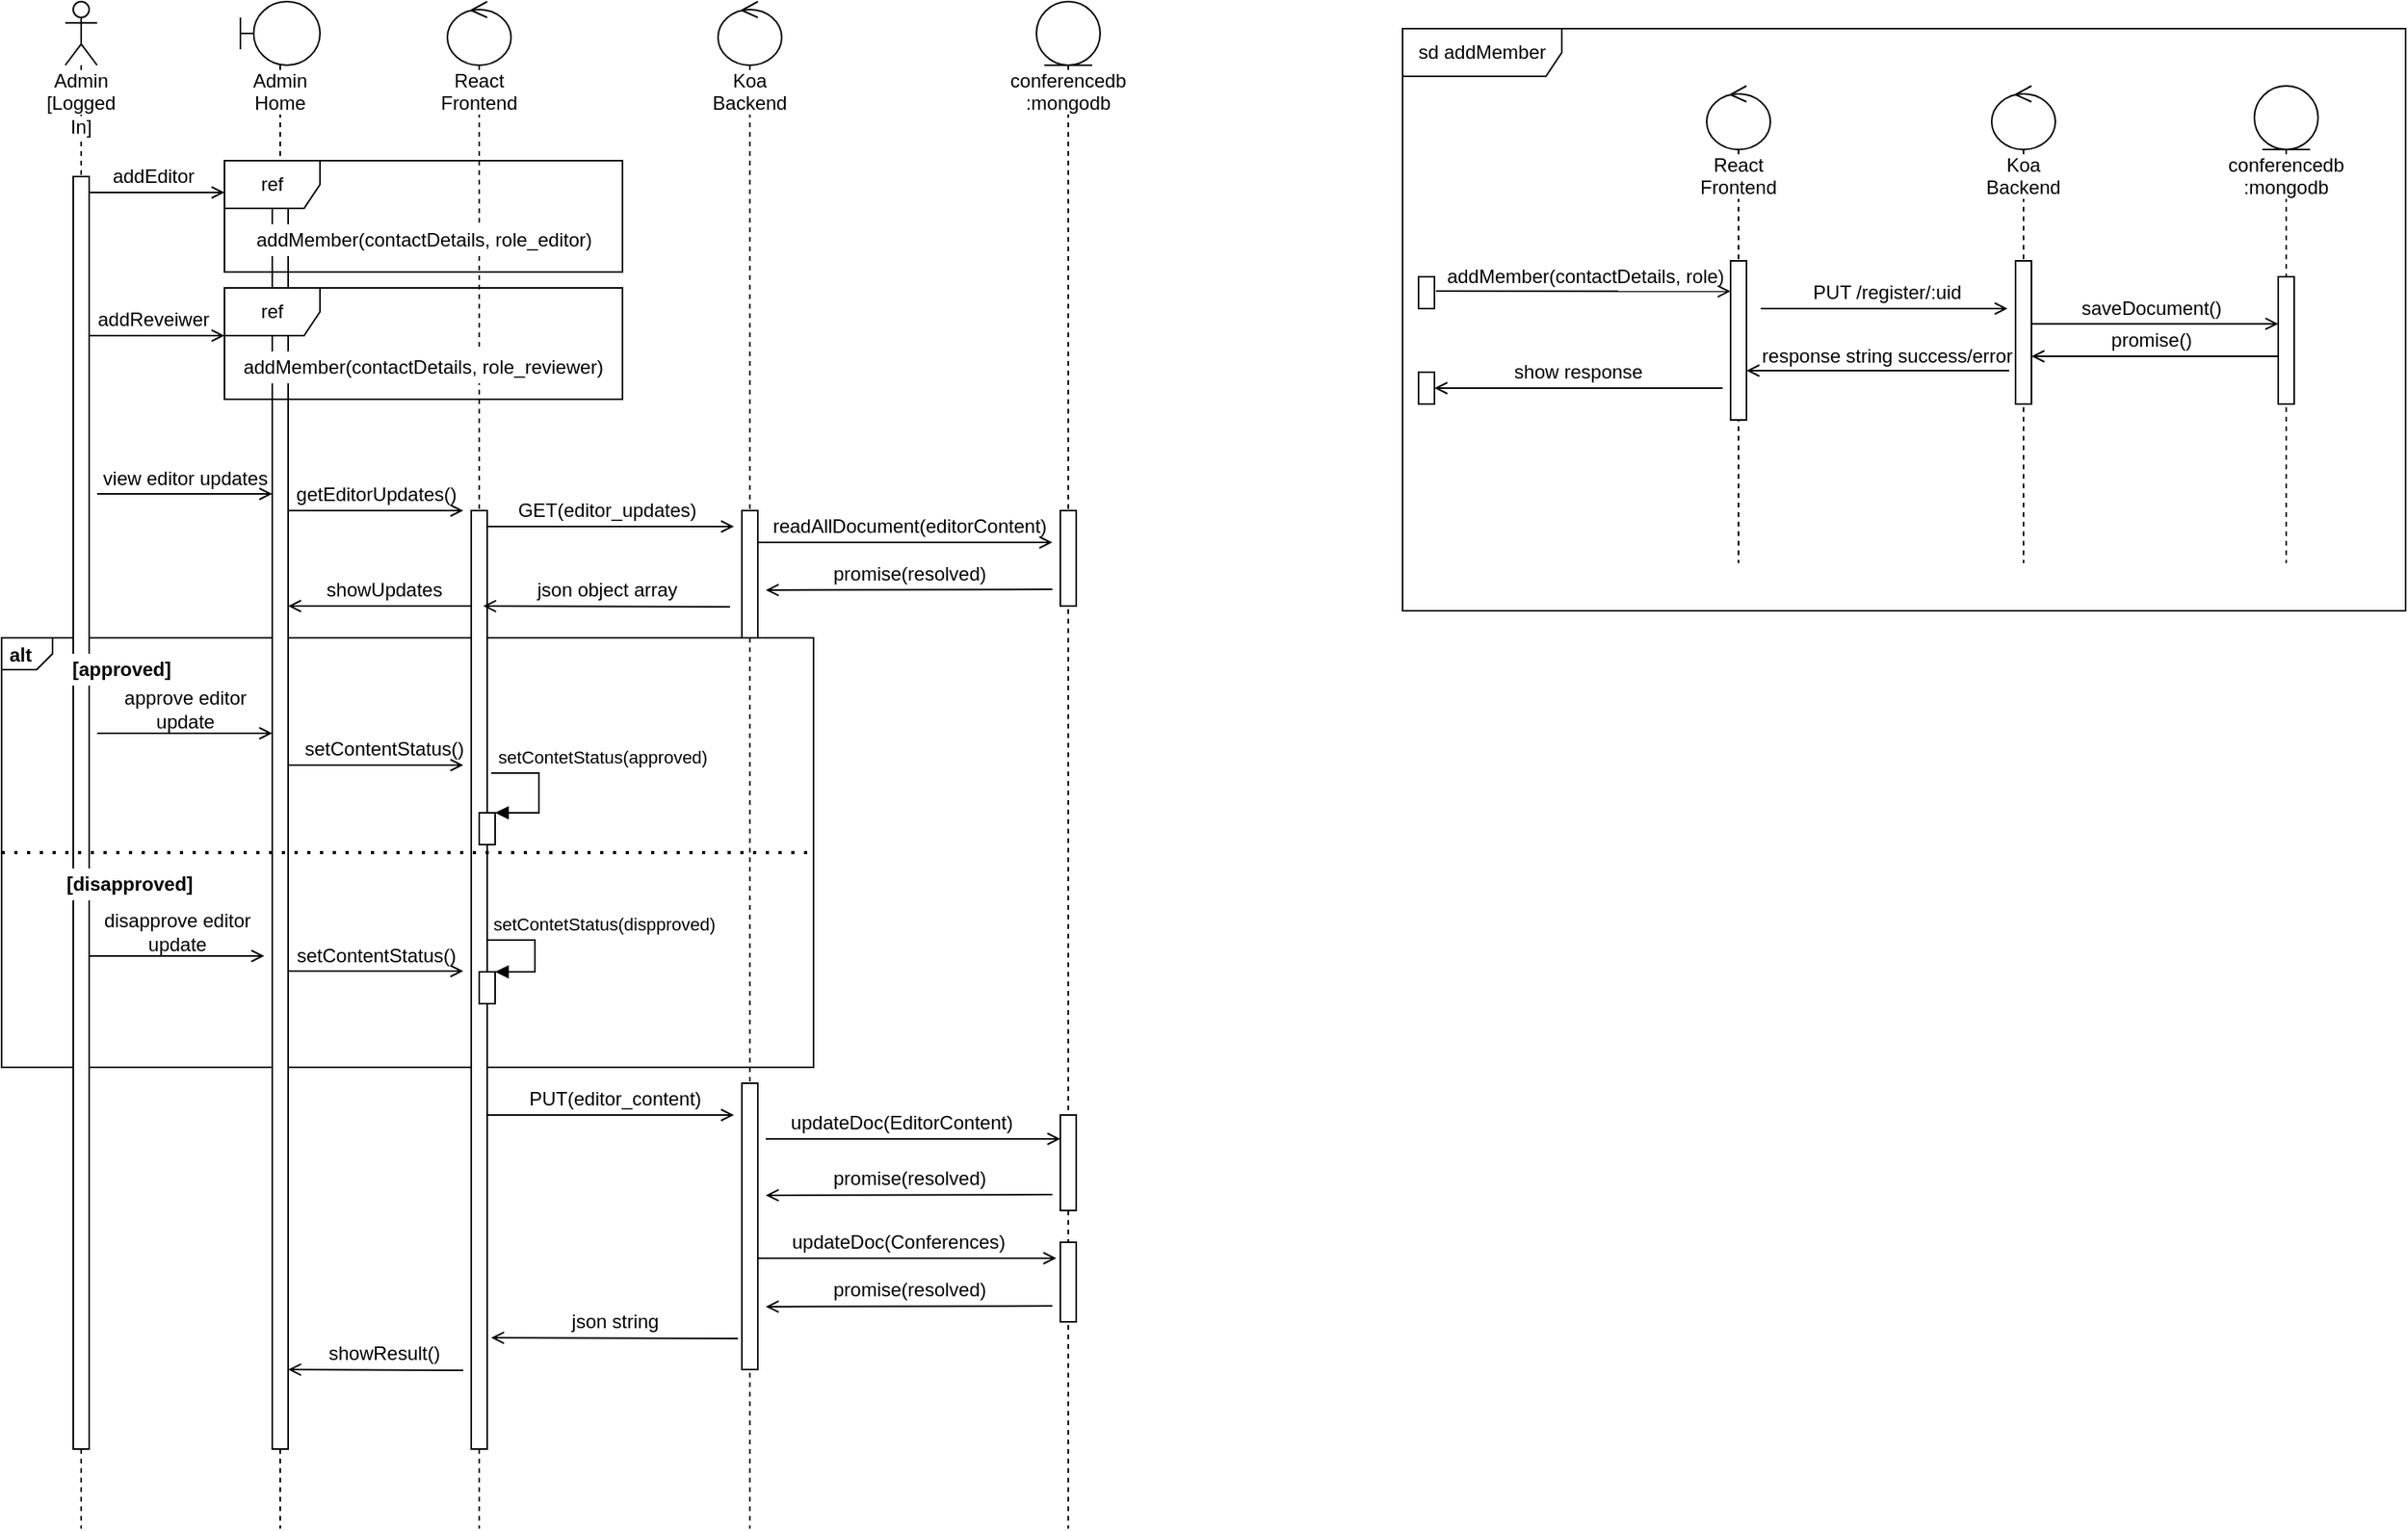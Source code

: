 <mxfile version="14.7.3" type="github" pages="4">
  <diagram id="q4KeziVVks7lWcbCtezH" name="Admin">
    <mxGraphModel grid="1" gridSize="10" guides="1" tooltips="1" connect="1" arrows="1" page="1" fold="1" pageScale="1" pageWidth="1654" pageHeight="1169" math="0" shadow="0">
      <root>
        <mxCell id="0" />
        <mxCell id="1" parent="0" />
        <mxCell id="R8l2XtGumIW_8lj8JWmO-17" value="&lt;p style=&quot;margin: 0px ; margin-top: 4px ; margin-left: 5px ; text-align: left&quot;&gt;&lt;b&gt;alt&lt;/b&gt;&lt;/p&gt;" style="html=1;shape=mxgraph.sysml.package;overflow=fill;labelX=32;align=left;spacingLeft=5;verticalAlign=top;spacingTop=-3;fillColor=none;" vertex="1" parent="1">
          <mxGeometry x="20" y="430" width="510" height="270" as="geometry" />
        </mxCell>
        <mxCell id="NYb0u8Sw0OUqS86-CbN8-31" value="sd addMember" style="shape=umlFrame;whiteSpace=wrap;html=1;width=100;height=30;" parent="1" vertex="1">
          <mxGeometry x="900" y="47" width="630" height="366" as="geometry" />
        </mxCell>
        <mxCell id="NYb0u8Sw0OUqS86-CbN8-1" value="&lt;span style=&quot;background-color: rgb(255 , 255 , 255)&quot;&gt;Admin&lt;br&gt;[Logged In]&lt;br&gt;&lt;/span&gt;" style="shape=umlLifeline;participant=umlActor;perimeter=lifelinePerimeter;whiteSpace=wrap;html=1;container=1;collapsible=0;recursiveResize=0;verticalAlign=top;spacingTop=36;outlineConnect=0;" parent="1" vertex="1">
          <mxGeometry x="60" y="30" width="20" height="960" as="geometry" />
        </mxCell>
        <mxCell id="NYb0u8Sw0OUqS86-CbN8-2" value="&lt;span style=&quot;background-color: rgb(255 , 255 , 255)&quot;&gt;Admin Home&lt;/span&gt;" style="shape=umlLifeline;participant=umlBoundary;perimeter=lifelinePerimeter;whiteSpace=wrap;html=1;container=1;collapsible=0;recursiveResize=0;verticalAlign=top;spacingTop=36;outlineConnect=0;" parent="1" vertex="1">
          <mxGeometry x="170" y="30" width="50" height="960" as="geometry" />
        </mxCell>
        <mxCell id="NYb0u8Sw0OUqS86-CbN8-3" value="&lt;span style=&quot;background-color: rgb(255 , 255 , 255)&quot;&gt;React Frontend&lt;/span&gt;" style="shape=umlLifeline;participant=umlControl;perimeter=lifelinePerimeter;whiteSpace=wrap;html=1;container=1;collapsible=0;recursiveResize=0;verticalAlign=top;spacingTop=36;outlineConnect=0;" parent="1" vertex="1">
          <mxGeometry x="300" y="30" width="40" height="960" as="geometry" />
        </mxCell>
        <mxCell id="NYb0u8Sw0OUqS86-CbN8-4" value="&lt;span style=&quot;background-color: rgb(255 , 255 , 255)&quot;&gt;Koa Backend&lt;/span&gt;" style="shape=umlLifeline;participant=umlControl;perimeter=lifelinePerimeter;whiteSpace=wrap;html=1;container=1;collapsible=0;recursiveResize=0;verticalAlign=top;spacingTop=36;outlineConnect=0;" parent="1" vertex="1">
          <mxGeometry x="470" y="30" width="40" height="960" as="geometry" />
        </mxCell>
        <mxCell id="NYb0u8Sw0OUqS86-CbN8-5" value="" style="html=1;points=[];perimeter=orthogonalPerimeter;" parent="1" vertex="1">
          <mxGeometry x="65" y="140" width="10" height="800" as="geometry" />
        </mxCell>
        <mxCell id="NYb0u8Sw0OUqS86-CbN8-6" value="" style="endArrow=open;html=1;endFill=0;" parent="1" edge="1">
          <mxGeometry width="50" height="50" relative="1" as="geometry">
            <mxPoint x="75" y="150" as="sourcePoint" />
            <mxPoint x="160" y="150" as="targetPoint" />
          </mxGeometry>
        </mxCell>
        <mxCell id="NYb0u8Sw0OUqS86-CbN8-7" value="" style="html=1;points=[];perimeter=orthogonalPerimeter;" parent="1" vertex="1">
          <mxGeometry x="190" y="140" width="10" height="800" as="geometry" />
        </mxCell>
        <mxCell id="NYb0u8Sw0OUqS86-CbN8-8" value="addEditor" style="text;html=1;align=center;verticalAlign=middle;resizable=0;points=[];autosize=1;strokeColor=none;" parent="1" vertex="1">
          <mxGeometry x="80" y="130" width="70" height="20" as="geometry" />
        </mxCell>
        <mxCell id="NYb0u8Sw0OUqS86-CbN8-10" value="" style="html=1;points=[];perimeter=orthogonalPerimeter;" parent="1" vertex="1">
          <mxGeometry x="315" y="350" width="10" height="590" as="geometry" />
        </mxCell>
        <mxCell id="NYb0u8Sw0OUqS86-CbN8-13" value="" style="html=1;points=[];perimeter=orthogonalPerimeter;" parent="1" vertex="1">
          <mxGeometry x="485" y="350" width="10" height="80" as="geometry" />
        </mxCell>
        <mxCell id="NYb0u8Sw0OUqS86-CbN8-15" value="&lt;span style=&quot;background-color: rgb(255 , 255 , 255)&quot;&gt;conferencedb&lt;br&gt;:mongodb&lt;/span&gt;" style="shape=umlLifeline;participant=umlEntity;perimeter=lifelinePerimeter;whiteSpace=wrap;html=1;container=1;collapsible=0;recursiveResize=0;verticalAlign=top;spacingTop=36;outlineConnect=0;" parent="1" vertex="1">
          <mxGeometry x="670" y="30" width="40" height="960" as="geometry" />
        </mxCell>
        <mxCell id="NYb0u8Sw0OUqS86-CbN8-16" value="" style="html=1;points=[];perimeter=orthogonalPerimeter;" parent="1" vertex="1">
          <mxGeometry x="685" y="350" width="10" height="60" as="geometry" />
        </mxCell>
        <mxCell id="NYb0u8Sw0OUqS86-CbN8-19" value="ref" style="shape=umlFrame;whiteSpace=wrap;html=1;" parent="1" vertex="1">
          <mxGeometry x="160" y="130" width="250" height="70" as="geometry" />
        </mxCell>
        <mxCell id="NYb0u8Sw0OUqS86-CbN8-20" value="addMember(contactDetails, role_editor)" style="text;html=1;strokeColor=none;align=center;verticalAlign=middle;whiteSpace=wrap;rounded=0;fillColor=#ffffff;" parent="1" vertex="1">
          <mxGeometry x="172.5" y="170" width="225" height="20" as="geometry" />
        </mxCell>
        <mxCell id="NYb0u8Sw0OUqS86-CbN8-21" value="&lt;span style=&quot;background-color: rgb(255 , 255 , 255)&quot;&gt;React Frontend&lt;/span&gt;" style="shape=umlLifeline;participant=umlControl;perimeter=lifelinePerimeter;whiteSpace=wrap;html=1;container=1;collapsible=0;recursiveResize=0;verticalAlign=top;spacingTop=36;outlineConnect=0;" parent="1" vertex="1">
          <mxGeometry x="1091" y="83" width="40" height="300" as="geometry" />
        </mxCell>
        <mxCell id="NYb0u8Sw0OUqS86-CbN8-22" value="&lt;span style=&quot;background-color: rgb(255 , 255 , 255)&quot;&gt;Koa Backend&lt;/span&gt;" style="shape=umlLifeline;participant=umlControl;perimeter=lifelinePerimeter;whiteSpace=wrap;html=1;container=1;collapsible=0;recursiveResize=0;verticalAlign=top;spacingTop=36;outlineConnect=0;" parent="1" vertex="1">
          <mxGeometry x="1270" y="83" width="40" height="300" as="geometry" />
        </mxCell>
        <mxCell id="NYb0u8Sw0OUqS86-CbN8-23" value="" style="html=1;points=[];perimeter=orthogonalPerimeter;" parent="1" vertex="1">
          <mxGeometry x="1106" y="193" width="10" height="100" as="geometry" />
        </mxCell>
        <mxCell id="NYb0u8Sw0OUqS86-CbN8-24" value="" style="endArrow=open;html=1;endFill=0;" parent="1" edge="1">
          <mxGeometry width="50" height="50" relative="1" as="geometry">
            <mxPoint x="1125" y="223" as="sourcePoint" />
            <mxPoint x="1280" y="223" as="targetPoint" />
          </mxGeometry>
        </mxCell>
        <mxCell id="NYb0u8Sw0OUqS86-CbN8-25" value="" style="html=1;points=[];perimeter=orthogonalPerimeter;" parent="1" vertex="1">
          <mxGeometry x="1285" y="193" width="10" height="90" as="geometry" />
        </mxCell>
        <mxCell id="NYb0u8Sw0OUqS86-CbN8-26" value="PUT /register/:uid" style="text;html=1;align=center;verticalAlign=middle;resizable=0;points=[];autosize=1;strokeColor=none;" parent="1" vertex="1">
          <mxGeometry x="1149" y="203" width="110" height="20" as="geometry" />
        </mxCell>
        <mxCell id="NYb0u8Sw0OUqS86-CbN8-27" value="&lt;span style=&quot;background-color: rgb(255 , 255 , 255)&quot;&gt;conferencedb&lt;br&gt;:mongodb&lt;/span&gt;" style="shape=umlLifeline;participant=umlEntity;perimeter=lifelinePerimeter;whiteSpace=wrap;html=1;container=1;collapsible=0;recursiveResize=0;verticalAlign=top;spacingTop=36;outlineConnect=0;" parent="1" vertex="1">
          <mxGeometry x="1435" y="83" width="40" height="300" as="geometry" />
        </mxCell>
        <mxCell id="NYb0u8Sw0OUqS86-CbN8-28" value="" style="html=1;points=[];perimeter=orthogonalPerimeter;" parent="1" vertex="1">
          <mxGeometry x="1450" y="203" width="10" height="80" as="geometry" />
        </mxCell>
        <mxCell id="NYb0u8Sw0OUqS86-CbN8-29" value="" style="endArrow=open;html=1;endFill=0;" parent="1" edge="1">
          <mxGeometry width="50" height="50" relative="1" as="geometry">
            <mxPoint x="1295" y="232.58" as="sourcePoint" />
            <mxPoint x="1450" y="232.58" as="targetPoint" />
          </mxGeometry>
        </mxCell>
        <mxCell id="NYb0u8Sw0OUqS86-CbN8-30" value="saveDocument()" style="text;html=1;align=center;verticalAlign=middle;resizable=0;points=[];autosize=1;strokeColor=none;" parent="1" vertex="1">
          <mxGeometry x="1320" y="213" width="100" height="20" as="geometry" />
        </mxCell>
        <mxCell id="NYb0u8Sw0OUqS86-CbN8-34" value="" style="endArrow=open;html=1;endFill=0;" parent="1" edge="1">
          <mxGeometry width="50" height="50" relative="1" as="geometry">
            <mxPoint x="921" y="212" as="sourcePoint" />
            <mxPoint x="1106" y="212.17" as="targetPoint" />
          </mxGeometry>
        </mxCell>
        <mxCell id="NYb0u8Sw0OUqS86-CbN8-35" value="addMember(contactDetails, role)" style="text;html=1;strokeColor=none;fillColor=none;align=center;verticalAlign=middle;whiteSpace=wrap;rounded=0;" parent="1" vertex="1">
          <mxGeometry x="920" y="193" width="190" height="20" as="geometry" />
        </mxCell>
        <mxCell id="NYb0u8Sw0OUqS86-CbN8-36" value="" style="html=1;points=[];perimeter=orthogonalPerimeter;" parent="1" vertex="1">
          <mxGeometry x="910" y="203" width="10" height="20" as="geometry" />
        </mxCell>
        <mxCell id="ZZ4jVrIVRwUyp16aue3L-1" value="" style="endArrow=open;html=1;endFill=0;" parent="1" edge="1">
          <mxGeometry width="50" height="50" relative="1" as="geometry">
            <mxPoint x="1450" y="253" as="sourcePoint" />
            <mxPoint x="1295" y="253" as="targetPoint" />
          </mxGeometry>
        </mxCell>
        <mxCell id="xd9AVIgw1vkzeSWqnFpu-1" value="" style="endArrow=open;html=1;endFill=0;" parent="1" edge="1">
          <mxGeometry width="50" height="50" relative="1" as="geometry">
            <mxPoint x="1281" y="262" as="sourcePoint" />
            <mxPoint x="1116" y="262" as="targetPoint" />
          </mxGeometry>
        </mxCell>
        <mxCell id="xd9AVIgw1vkzeSWqnFpu-2" value="" style="endArrow=open;html=1;endFill=0;" parent="1" edge="1">
          <mxGeometry width="50" height="50" relative="1" as="geometry">
            <mxPoint x="1101" y="273" as="sourcePoint" />
            <mxPoint x="920" y="273" as="targetPoint" />
          </mxGeometry>
        </mxCell>
        <mxCell id="xd9AVIgw1vkzeSWqnFpu-3" value="" style="html=1;points=[];perimeter=orthogonalPerimeter;" parent="1" vertex="1">
          <mxGeometry x="910" y="263" width="10" height="20" as="geometry" />
        </mxCell>
        <mxCell id="xd9AVIgw1vkzeSWqnFpu-5" value="response string success/error" style="text;html=1;align=center;verticalAlign=middle;resizable=0;points=[];autosize=1;strokeColor=none;" parent="1" vertex="1">
          <mxGeometry x="1119" y="243" width="170" height="20" as="geometry" />
        </mxCell>
        <mxCell id="xd9AVIgw1vkzeSWqnFpu-6" value="" style="endArrow=open;html=1;endFill=0;" parent="1" edge="1">
          <mxGeometry width="50" height="50" relative="1" as="geometry">
            <mxPoint x="75" y="240" as="sourcePoint" />
            <mxPoint x="160" y="240" as="targetPoint" />
          </mxGeometry>
        </mxCell>
        <mxCell id="xd9AVIgw1vkzeSWqnFpu-7" value="addReveiwer" style="text;html=1;align=center;verticalAlign=middle;resizable=0;points=[];autosize=1;strokeColor=none;" parent="1" vertex="1">
          <mxGeometry x="70" y="220" width="90" height="20" as="geometry" />
        </mxCell>
        <mxCell id="xd9AVIgw1vkzeSWqnFpu-8" value="ref" style="shape=umlFrame;whiteSpace=wrap;html=1;" parent="1" vertex="1">
          <mxGeometry x="160" y="210" width="250" height="70" as="geometry" />
        </mxCell>
        <mxCell id="xd9AVIgw1vkzeSWqnFpu-9" value="addMember(contactDetails, role_reviewer)" style="text;html=1;strokeColor=none;align=center;verticalAlign=middle;whiteSpace=wrap;rounded=0;fillColor=#ffffff;" parent="1" vertex="1">
          <mxGeometry x="170" y="250" width="230" height="20" as="geometry" />
        </mxCell>
        <mxCell id="xd9AVIgw1vkzeSWqnFpu-10" value="promise()" style="text;html=1;align=center;verticalAlign=middle;resizable=0;points=[];autosize=1;strokeColor=none;" parent="1" vertex="1">
          <mxGeometry x="1335" y="233" width="70" height="20" as="geometry" />
        </mxCell>
        <mxCell id="jhoyWIyXh4WBQyRxsT0B-2" value="show response" style="text;html=1;align=center;verticalAlign=middle;resizable=0;points=[];autosize=1;strokeColor=none;" vertex="1" parent="1">
          <mxGeometry x="960" y="253" width="100" height="20" as="geometry" />
        </mxCell>
        <mxCell id="H-ia2jTcnZ3KChZzPwax-1" value="" style="endArrow=open;html=1;endFill=0;" edge="1" parent="1">
          <mxGeometry width="50" height="50" relative="1" as="geometry">
            <mxPoint x="80" y="339.5" as="sourcePoint" />
            <mxPoint x="190" y="339.5" as="targetPoint" />
          </mxGeometry>
        </mxCell>
        <mxCell id="H-ia2jTcnZ3KChZzPwax-2" value="view editor updates" style="text;html=1;align=center;verticalAlign=middle;resizable=0;points=[];autosize=1;strokeColor=none;" vertex="1" parent="1">
          <mxGeometry x="75" y="320" width="120" height="20" as="geometry" />
        </mxCell>
        <mxCell id="Sh9yDR3oCfTHm2aNZpDb-1" value="" style="endArrow=open;html=1;endFill=0;" edge="1" parent="1">
          <mxGeometry width="50" height="50" relative="1" as="geometry">
            <mxPoint x="200" y="350" as="sourcePoint" />
            <mxPoint x="310" y="350" as="targetPoint" />
          </mxGeometry>
        </mxCell>
        <mxCell id="R8l2XtGumIW_8lj8JWmO-1" value="GET(editor_updates)" style="text;html=1;align=center;verticalAlign=middle;resizable=0;points=[];autosize=1;strokeColor=none;" vertex="1" parent="1">
          <mxGeometry x="335" y="340" width="130" height="20" as="geometry" />
        </mxCell>
        <mxCell id="R8l2XtGumIW_8lj8JWmO-2" value="" style="endArrow=open;html=1;endFill=0;" edge="1" parent="1">
          <mxGeometry width="50" height="50" relative="1" as="geometry">
            <mxPoint x="325" y="360" as="sourcePoint" />
            <mxPoint x="480" y="360" as="targetPoint" />
          </mxGeometry>
        </mxCell>
        <mxCell id="R8l2XtGumIW_8lj8JWmO-3" value="" style="endArrow=open;html=1;endFill=0;" edge="1" parent="1">
          <mxGeometry width="50" height="50" relative="1" as="geometry">
            <mxPoint x="495" y="370" as="sourcePoint" />
            <mxPoint x="680" y="370" as="targetPoint" />
          </mxGeometry>
        </mxCell>
        <mxCell id="R8l2XtGumIW_8lj8JWmO-4" value="readAllDocument(editorContent)" style="text;html=1;align=center;verticalAlign=middle;resizable=0;points=[];autosize=1;strokeColor=none;" vertex="1" parent="1">
          <mxGeometry x="495" y="350" width="190" height="20" as="geometry" />
        </mxCell>
        <mxCell id="R8l2XtGumIW_8lj8JWmO-5" value="getEditorUpdates()" style="text;html=1;align=center;verticalAlign=middle;resizable=0;points=[];autosize=1;strokeColor=none;" vertex="1" parent="1">
          <mxGeometry x="195" y="330" width="120" height="20" as="geometry" />
        </mxCell>
        <mxCell id="R8l2XtGumIW_8lj8JWmO-6" value="" style="endArrow=open;html=1;endFill=0;" edge="1" parent="1">
          <mxGeometry width="50" height="50" relative="1" as="geometry">
            <mxPoint x="680" y="399.5" as="sourcePoint" />
            <mxPoint x="500" y="400" as="targetPoint" />
          </mxGeometry>
        </mxCell>
        <mxCell id="R8l2XtGumIW_8lj8JWmO-7" value="" style="endArrow=open;html=1;endFill=0;" edge="1" parent="1">
          <mxGeometry width="50" height="50" relative="1" as="geometry">
            <mxPoint x="477.5" y="410.5" as="sourcePoint" />
            <mxPoint x="322.5" y="410" as="targetPoint" />
          </mxGeometry>
        </mxCell>
        <mxCell id="R8l2XtGumIW_8lj8JWmO-8" value="" style="endArrow=open;html=1;endFill=0;" edge="1" parent="1">
          <mxGeometry width="50" height="50" relative="1" as="geometry">
            <mxPoint x="315" y="410" as="sourcePoint" />
            <mxPoint x="200" y="410" as="targetPoint" />
          </mxGeometry>
        </mxCell>
        <mxCell id="R8l2XtGumIW_8lj8JWmO-9" value="promise(resolved)" style="text;html=1;align=center;verticalAlign=middle;resizable=0;points=[];autosize=1;strokeColor=none;" vertex="1" parent="1">
          <mxGeometry x="535" y="380" width="110" height="20" as="geometry" />
        </mxCell>
        <mxCell id="R8l2XtGumIW_8lj8JWmO-10" value="json object array" style="text;html=1;align=center;verticalAlign=middle;resizable=0;points=[];autosize=1;strokeColor=none;" vertex="1" parent="1">
          <mxGeometry x="350" y="390" width="100" height="20" as="geometry" />
        </mxCell>
        <mxCell id="R8l2XtGumIW_8lj8JWmO-11" value="showUpdates" style="text;html=1;align=center;verticalAlign=middle;resizable=0;points=[];autosize=1;strokeColor=none;" vertex="1" parent="1">
          <mxGeometry x="215" y="390" width="90" height="20" as="geometry" />
        </mxCell>
        <mxCell id="R8l2XtGumIW_8lj8JWmO-12" value="approve editor &lt;br&gt;update" style="text;html=1;align=center;verticalAlign=middle;resizable=0;points=[];autosize=1;strokeColor=none;" vertex="1" parent="1">
          <mxGeometry x="90" y="460" width="90" height="30" as="geometry" />
        </mxCell>
        <mxCell id="R8l2XtGumIW_8lj8JWmO-13" value="" style="endArrow=open;html=1;endFill=0;" edge="1" parent="1">
          <mxGeometry width="50" height="50" relative="1" as="geometry">
            <mxPoint x="325" y="730" as="sourcePoint" />
            <mxPoint x="480" y="730" as="targetPoint" />
          </mxGeometry>
        </mxCell>
        <mxCell id="R8l2XtGumIW_8lj8JWmO-14" value="" style="html=1;points=[];perimeter=orthogonalPerimeter;" vertex="1" parent="1">
          <mxGeometry x="485" y="710" width="10" height="180" as="geometry" />
        </mxCell>
        <mxCell id="R8l2XtGumIW_8lj8JWmO-15" value="" style="endArrow=open;html=1;endFill=0;" edge="1" parent="1">
          <mxGeometry width="50" height="50" relative="1" as="geometry">
            <mxPoint x="680" y="780" as="sourcePoint" />
            <mxPoint x="500" y="780.5" as="targetPoint" />
          </mxGeometry>
        </mxCell>
        <mxCell id="R8l2XtGumIW_8lj8JWmO-16" value="" style="endArrow=open;html=1;endFill=0;" edge="1" parent="1">
          <mxGeometry width="50" height="50" relative="1" as="geometry">
            <mxPoint x="80" y="490" as="sourcePoint" />
            <mxPoint x="190" y="490" as="targetPoint" />
          </mxGeometry>
        </mxCell>
        <mxCell id="R8l2XtGumIW_8lj8JWmO-18" value="" style="endArrow=open;html=1;endFill=0;" edge="1" parent="1">
          <mxGeometry width="50" height="50" relative="1" as="geometry">
            <mxPoint x="200" y="510" as="sourcePoint" />
            <mxPoint x="310" y="510" as="targetPoint" />
          </mxGeometry>
        </mxCell>
        <mxCell id="R8l2XtGumIW_8lj8JWmO-19" value="setContentStatus()" style="text;html=1;align=center;verticalAlign=middle;resizable=0;points=[];autosize=1;strokeColor=none;" vertex="1" parent="1">
          <mxGeometry x="200" y="490" width="120" height="20" as="geometry" />
        </mxCell>
        <mxCell id="KHF5Q46SHQJJxh9k04Bg-2" value="" style="html=1;points=[];perimeter=orthogonalPerimeter;" vertex="1" parent="1">
          <mxGeometry x="320" y="540" width="10" height="20" as="geometry" />
        </mxCell>
        <mxCell id="KHF5Q46SHQJJxh9k04Bg-3" value="setContetStatus(approved)" style="edgeStyle=orthogonalEdgeStyle;html=1;align=left;spacingLeft=2;endArrow=block;rounded=0;entryX=1;entryY=0;" edge="1" parent="1" target="KHF5Q46SHQJJxh9k04Bg-2">
          <mxGeometry x="-1" y="10" relative="1" as="geometry">
            <mxPoint x="327.5" y="515" as="sourcePoint" />
            <Array as="points">
              <mxPoint x="357.5" y="515" />
            </Array>
            <mxPoint as="offset" />
          </mxGeometry>
        </mxCell>
        <mxCell id="KHF5Q46SHQJJxh9k04Bg-4" value="PUT(editor_content)" style="text;html=1;align=center;verticalAlign=middle;resizable=0;points=[];autosize=1;strokeColor=none;" vertex="1" parent="1">
          <mxGeometry x="345" y="710" width="120" height="20" as="geometry" />
        </mxCell>
        <mxCell id="KHF5Q46SHQJJxh9k04Bg-5" value="" style="html=1;points=[];perimeter=orthogonalPerimeter;" vertex="1" parent="1">
          <mxGeometry x="685" y="730" width="10" height="60" as="geometry" />
        </mxCell>
        <mxCell id="KHF5Q46SHQJJxh9k04Bg-6" value="" style="endArrow=open;html=1;endFill=0;" edge="1" parent="1">
          <mxGeometry width="50" height="50" relative="1" as="geometry">
            <mxPoint x="500" y="745" as="sourcePoint" />
            <mxPoint x="685" y="745" as="targetPoint" />
          </mxGeometry>
        </mxCell>
        <mxCell id="KHF5Q46SHQJJxh9k04Bg-7" value="updateDoc(EditorContent)" style="text;html=1;align=center;verticalAlign=middle;resizable=0;points=[];autosize=1;strokeColor=none;" vertex="1" parent="1">
          <mxGeometry x="510" y="725" width="150" height="20" as="geometry" />
        </mxCell>
        <mxCell id="KHF5Q46SHQJJxh9k04Bg-8" value="promise(resolved)" style="text;html=1;align=center;verticalAlign=middle;resizable=0;points=[];autosize=1;strokeColor=none;" vertex="1" parent="1">
          <mxGeometry x="535" y="760" width="110" height="20" as="geometry" />
        </mxCell>
        <mxCell id="KHF5Q46SHQJJxh9k04Bg-9" value="" style="endArrow=open;html=1;endFill=0;" edge="1" parent="1">
          <mxGeometry width="50" height="50" relative="1" as="geometry">
            <mxPoint x="482.5" y="870.5" as="sourcePoint" />
            <mxPoint x="327.5" y="870" as="targetPoint" />
          </mxGeometry>
        </mxCell>
        <mxCell id="KHF5Q46SHQJJxh9k04Bg-10" value="json string" style="text;html=1;align=center;verticalAlign=middle;resizable=0;points=[];autosize=1;strokeColor=none;" vertex="1" parent="1">
          <mxGeometry x="370" y="850" width="70" height="20" as="geometry" />
        </mxCell>
        <mxCell id="A7OaMpOtUbF0wJ1Owk3n-1" value="" style="endArrow=open;html=1;endFill=0;" edge="1" parent="1">
          <mxGeometry width="50" height="50" relative="1" as="geometry">
            <mxPoint x="310" y="890.5" as="sourcePoint" />
            <mxPoint x="200" y="890" as="targetPoint" />
          </mxGeometry>
        </mxCell>
        <mxCell id="A7OaMpOtUbF0wJ1Owk3n-2" value="showResult()" style="text;html=1;align=center;verticalAlign=middle;resizable=0;points=[];autosize=1;strokeColor=none;" vertex="1" parent="1">
          <mxGeometry x="215" y="870" width="90" height="20" as="geometry" />
        </mxCell>
        <mxCell id="A7OaMpOtUbF0wJ1Owk3n-5" value="" style="endArrow=open;html=1;endFill=0;" edge="1" parent="1" source="R8l2XtGumIW_8lj8JWmO-14">
          <mxGeometry width="50" height="50" relative="1" as="geometry">
            <mxPoint x="497.5" y="820" as="sourcePoint" />
            <mxPoint x="682.5" y="820" as="targetPoint" />
          </mxGeometry>
        </mxCell>
        <mxCell id="A7OaMpOtUbF0wJ1Owk3n-6" value="updateDoc(Conferences)" style="text;html=1;align=center;verticalAlign=middle;resizable=0;points=[];autosize=1;strokeColor=none;" vertex="1" parent="1">
          <mxGeometry x="507.5" y="800" width="150" height="20" as="geometry" />
        </mxCell>
        <mxCell id="A7OaMpOtUbF0wJ1Owk3n-7" value="" style="endArrow=open;html=1;endFill=0;" edge="1" parent="1">
          <mxGeometry width="50" height="50" relative="1" as="geometry">
            <mxPoint x="680" y="850" as="sourcePoint" />
            <mxPoint x="500" y="850.5" as="targetPoint" />
          </mxGeometry>
        </mxCell>
        <mxCell id="A7OaMpOtUbF0wJ1Owk3n-8" value="promise(resolved)" style="text;html=1;align=center;verticalAlign=middle;resizable=0;points=[];autosize=1;strokeColor=none;" vertex="1" parent="1">
          <mxGeometry x="535" y="830" width="110" height="20" as="geometry" />
        </mxCell>
        <mxCell id="A7OaMpOtUbF0wJ1Owk3n-9" value="" style="html=1;points=[];perimeter=orthogonalPerimeter;" vertex="1" parent="1">
          <mxGeometry x="685" y="810" width="10" height="50" as="geometry" />
        </mxCell>
        <mxCell id="A7OaMpOtUbF0wJ1Owk3n-11" value="disapprove editor &lt;br&gt;update" style="text;html=1;align=center;verticalAlign=middle;resizable=0;points=[];autosize=1;strokeColor=none;" vertex="1" parent="1">
          <mxGeometry x="75" y="600" width="110" height="30" as="geometry" />
        </mxCell>
        <mxCell id="A7OaMpOtUbF0wJ1Owk3n-12" value="" style="endArrow=open;html=1;endFill=0;" edge="1" parent="1">
          <mxGeometry width="50" height="50" relative="1" as="geometry">
            <mxPoint x="75" y="630" as="sourcePoint" />
            <mxPoint x="185" y="630" as="targetPoint" />
          </mxGeometry>
        </mxCell>
        <mxCell id="A7OaMpOtUbF0wJ1Owk3n-14" value="" style="endArrow=open;html=1;endFill=0;" edge="1" parent="1">
          <mxGeometry width="50" height="50" relative="1" as="geometry">
            <mxPoint x="200" y="639.5" as="sourcePoint" />
            <mxPoint x="310" y="639.5" as="targetPoint" />
          </mxGeometry>
        </mxCell>
        <mxCell id="A7OaMpOtUbF0wJ1Owk3n-15" value="setContentStatus()" style="text;html=1;align=center;verticalAlign=middle;resizable=0;points=[];autosize=1;strokeColor=none;" vertex="1" parent="1">
          <mxGeometry x="195" y="620" width="120" height="20" as="geometry" />
        </mxCell>
        <mxCell id="A7OaMpOtUbF0wJ1Owk3n-16" value="" style="html=1;points=[];perimeter=orthogonalPerimeter;" vertex="1" parent="1">
          <mxGeometry x="320" y="640" width="10" height="20" as="geometry" />
        </mxCell>
        <mxCell id="A7OaMpOtUbF0wJ1Owk3n-17" value="setContetStatus(dispproved)" style="edgeStyle=orthogonalEdgeStyle;html=1;align=left;spacingLeft=2;endArrow=block;rounded=0;entryX=1;entryY=0;" edge="1" parent="1" target="A7OaMpOtUbF0wJ1Owk3n-16">
          <mxGeometry x="-1" y="10" relative="1" as="geometry">
            <mxPoint x="325" y="620" as="sourcePoint" />
            <Array as="points">
              <mxPoint x="355" y="620" />
            </Array>
            <mxPoint as="offset" />
          </mxGeometry>
        </mxCell>
        <mxCell id="A7OaMpOtUbF0wJ1Owk3n-18" value="&lt;b&gt;[approved]&lt;/b&gt;" style="text;html=1;align=center;verticalAlign=middle;resizable=0;points=[];autosize=1;strokeColor=none;fillColor=#ffffff;" vertex="1" parent="1">
          <mxGeometry x="55" y="440" width="80" height="20" as="geometry" />
        </mxCell>
        <mxCell id="A7OaMpOtUbF0wJ1Owk3n-19" value="&lt;b&gt;[disapproved]&lt;/b&gt;" style="text;html=1;align=center;verticalAlign=middle;resizable=0;points=[];autosize=1;strokeColor=none;fillColor=#ffffff;" vertex="1" parent="1">
          <mxGeometry x="55" y="575" width="90" height="20" as="geometry" />
        </mxCell>
        <mxCell id="A7OaMpOtUbF0wJ1Owk3n-20" value="" style="endArrow=none;dashed=1;html=1;dashPattern=1 3;strokeWidth=2;exitX=0;exitY=0.5;exitDx=0;exitDy=0;exitPerimeter=0;entryX=1;entryY=0.5;entryDx=0;entryDy=0;entryPerimeter=0;" edge="1" parent="1" source="R8l2XtGumIW_8lj8JWmO-17" target="R8l2XtGumIW_8lj8JWmO-17">
          <mxGeometry width="50" height="50" relative="1" as="geometry">
            <mxPoint x="820" y="600" as="sourcePoint" />
            <mxPoint x="560" y="600" as="targetPoint" />
          </mxGeometry>
        </mxCell>
      </root>
    </mxGraphModel>
  </diagram>
  <diagram id="AUMfhfI8QtfckKWTFHT-" name="Reviewer">
    <mxGraphModel grid="1" gridSize="10" guides="1" tooltips="1" connect="1" arrows="1" page="1" fold="1" pageScale="1" pageWidth="850" pageHeight="1100" math="0" shadow="0">
      <root>
        <mxCell id="Xt1RCXBU5iCmGF23gRri-0" />
        <mxCell id="Xt1RCXBU5iCmGF23gRri-1" parent="Xt1RCXBU5iCmGF23gRri-0" />
        <mxCell id="PV8OapbpumjoqlrSOcBn-15" value="&lt;span style=&quot;background-color: rgb(255 , 255 , 255)&quot;&gt;Reviewer[Logged in]&lt;br&gt;&lt;/span&gt;" style="shape=umlLifeline;participant=umlActor;perimeter=lifelinePerimeter;whiteSpace=wrap;html=1;container=1;collapsible=0;recursiveResize=0;verticalAlign=top;spacingTop=36;outlineConnect=0;" parent="Xt1RCXBU5iCmGF23gRri-1" vertex="1">
          <mxGeometry x="71" y="41" width="20" height="550" as="geometry" />
        </mxCell>
        <mxCell id="PV8OapbpumjoqlrSOcBn-16" value="&lt;span style=&quot;background-color: rgb(255 , 255 , 255)&quot;&gt;Reviewer Home&lt;/span&gt;" style="shape=umlLifeline;participant=umlBoundary;perimeter=lifelinePerimeter;whiteSpace=wrap;html=1;container=1;collapsible=0;recursiveResize=0;verticalAlign=top;spacingTop=36;outlineConnect=0;" parent="Xt1RCXBU5iCmGF23gRri-1" vertex="1">
          <mxGeometry x="180" y="40" width="50" height="530" as="geometry" />
        </mxCell>
        <mxCell id="PV8OapbpumjoqlrSOcBn-17" value="&lt;span style=&quot;background-color: rgb(255 , 255 , 255)&quot;&gt;React Frontend&lt;/span&gt;" style="shape=umlLifeline;participant=umlControl;perimeter=lifelinePerimeter;whiteSpace=wrap;html=1;container=1;collapsible=0;recursiveResize=0;verticalAlign=top;spacingTop=36;outlineConnect=0;" parent="Xt1RCXBU5iCmGF23gRri-1" vertex="1">
          <mxGeometry x="310" y="40" width="40" height="520" as="geometry" />
        </mxCell>
        <mxCell id="uZzfIeQzGyyXmPdl2aIP-4" value="" style="html=1;points=[];perimeter=orthogonalPerimeter;" vertex="1" parent="PV8OapbpumjoqlrSOcBn-17">
          <mxGeometry x="15" y="300" width="10" height="180" as="geometry" />
        </mxCell>
        <mxCell id="GbWwASdY5H7hEDPQLbLE-0" value="" style="html=1;points=[];perimeter=orthogonalPerimeter;" vertex="1" parent="PV8OapbpumjoqlrSOcBn-17">
          <mxGeometry x="25" y="350" width="10" height="40" as="geometry" />
        </mxCell>
        <mxCell id="GbWwASdY5H7hEDPQLbLE-1" value="return sorted array" style="edgeStyle=orthogonalEdgeStyle;html=1;align=left;spacingLeft=2;endArrow=block;rounded=0;entryX=1;entryY=0;" edge="1" parent="PV8OapbpumjoqlrSOcBn-17">
          <mxGeometry relative="1" as="geometry">
            <mxPoint x="26" y="330" as="sourcePoint" />
            <Array as="points">
              <mxPoint x="56" y="330" />
            </Array>
            <mxPoint x="31" y="350" as="targetPoint" />
          </mxGeometry>
        </mxCell>
        <mxCell id="YzrIZMAopFacC4glU3q_-5" value="" style="html=1;points=[];perimeter=orthogonalPerimeter;" vertex="1" parent="PV8OapbpumjoqlrSOcBn-17">
          <mxGeometry x="25" y="435" width="10" height="40" as="geometry" />
        </mxCell>
        <mxCell id="YzrIZMAopFacC4glU3q_-6" value="return sorted array" style="edgeStyle=orthogonalEdgeStyle;html=1;align=left;spacingLeft=2;endArrow=block;rounded=0;entryX=1;entryY=0;" edge="1" parent="PV8OapbpumjoqlrSOcBn-17">
          <mxGeometry relative="1" as="geometry">
            <mxPoint x="24" y="420" as="sourcePoint" />
            <Array as="points">
              <mxPoint x="54" y="420" />
            </Array>
            <mxPoint x="29" y="435" as="targetPoint" />
          </mxGeometry>
        </mxCell>
        <mxCell id="PV8OapbpumjoqlrSOcBn-18" value="&lt;span style=&quot;background-color: rgb(255 , 255 , 255)&quot;&gt;Koa Backend&lt;/span&gt;" style="shape=umlLifeline;participant=umlControl;perimeter=lifelinePerimeter;whiteSpace=wrap;html=1;container=1;collapsible=0;recursiveResize=0;verticalAlign=top;spacingTop=36;outlineConnect=0;" parent="Xt1RCXBU5iCmGF23gRri-1" vertex="1">
          <mxGeometry x="480" y="40" width="40" height="520" as="geometry" />
        </mxCell>
        <mxCell id="PV8OapbpumjoqlrSOcBn-20" value="" style="endArrow=open;html=1;endFill=0;exitX=0.9;exitY=0.071;exitDx=0;exitDy=0;exitPerimeter=0;" parent="Xt1RCXBU5iCmGF23gRri-1" source="PV8OapbpumjoqlrSOcBn-23" edge="1">
          <mxGeometry width="50" height="50" relative="1" as="geometry">
            <mxPoint x="85" y="160" as="sourcePoint" />
            <mxPoint x="494" y="180" as="targetPoint" />
          </mxGeometry>
        </mxCell>
        <mxCell id="PV8OapbpumjoqlrSOcBn-21" value="" style="html=1;points=[];perimeter=orthogonalPerimeter;" parent="Xt1RCXBU5iCmGF23gRri-1" vertex="1">
          <mxGeometry x="200" y="170" width="10" height="140" as="geometry" />
        </mxCell>
        <mxCell id="PV8OapbpumjoqlrSOcBn-23" value="" style="html=1;points=[];perimeter=orthogonalPerimeter;" parent="Xt1RCXBU5iCmGF23gRri-1" vertex="1">
          <mxGeometry x="325" y="169" width="10" height="140" as="geometry" />
        </mxCell>
        <mxCell id="PV8OapbpumjoqlrSOcBn-24" value="" style="html=1;points=[];perimeter=orthogonalPerimeter;" parent="Xt1RCXBU5iCmGF23gRri-1" vertex="1">
          <mxGeometry x="495" y="170" width="10" height="130" as="geometry" />
        </mxCell>
        <mxCell id="PV8OapbpumjoqlrSOcBn-25" value="&lt;span style=&quot;background-color: rgb(255 , 255 , 255)&quot;&gt;conferencedb&lt;br&gt;:mongodb&lt;/span&gt;" style="shape=umlLifeline;participant=umlEntity;perimeter=lifelinePerimeter;whiteSpace=wrap;html=1;container=1;collapsible=0;recursiveResize=0;verticalAlign=top;spacingTop=36;outlineConnect=0;" parent="Xt1RCXBU5iCmGF23gRri-1" vertex="1">
          <mxGeometry x="660" y="40" width="40" height="520" as="geometry" />
        </mxCell>
        <mxCell id="PV8OapbpumjoqlrSOcBn-26" value="" style="html=1;points=[];perimeter=orthogonalPerimeter;" parent="Xt1RCXBU5iCmGF23gRri-1" vertex="1">
          <mxGeometry x="675" y="170" width="10" height="120" as="geometry" />
        </mxCell>
        <mxCell id="PV8OapbpumjoqlrSOcBn-27" value="" style="endArrow=open;html=1;endFill=0;" parent="Xt1RCXBU5iCmGF23gRri-1" edge="1">
          <mxGeometry width="50" height="50" relative="1" as="geometry">
            <mxPoint x="505" y="189.58" as="sourcePoint" />
            <mxPoint x="675" y="190" as="targetPoint" />
          </mxGeometry>
        </mxCell>
        <mxCell id="WjYPnoa3udhj8C_VKTcC-0" value="GET()" style="text;html=1;align=center;verticalAlign=middle;resizable=0;points=[];autosize=1;strokeColor=none;" parent="Xt1RCXBU5iCmGF23gRri-1" vertex="1">
          <mxGeometry x="380" y="160" width="50" height="20" as="geometry" />
        </mxCell>
        <mxCell id="WjYPnoa3udhj8C_VKTcC-1" value="readalldocuments(papers)" style="text;html=1;align=center;verticalAlign=middle;resizable=0;points=[];autosize=1;strokeColor=none;" parent="Xt1RCXBU5iCmGF23gRri-1" vertex="1">
          <mxGeometry x="510" y="170" width="150" height="20" as="geometry" />
        </mxCell>
        <mxCell id="9pAdt0w2CMzIdbBZ8SRK-0" value="" style="endArrow=open;html=1;endFill=0;exitX=-0.26;exitY=0.735;exitDx=0;exitDy=0;exitPerimeter=0;" edge="1" parent="Xt1RCXBU5iCmGF23gRri-1">
          <mxGeometry width="50" height="50" relative="1" as="geometry">
            <mxPoint x="672.4" y="233.8" as="sourcePoint" />
            <mxPoint x="505" y="233.8" as="targetPoint" />
          </mxGeometry>
        </mxCell>
        <mxCell id="9pAdt0w2CMzIdbBZ8SRK-1" value="promise()" style="text;html=1;align=center;verticalAlign=middle;resizable=0;points=[];autosize=1;strokeColor=none;" vertex="1" parent="Xt1RCXBU5iCmGF23gRri-1">
          <mxGeometry x="550" y="215" width="70" height="20" as="geometry" />
        </mxCell>
        <mxCell id="9pAdt0w2CMzIdbBZ8SRK-2" value="" style="endArrow=open;html=1;endFill=0;" edge="1" parent="Xt1RCXBU5iCmGF23gRri-1">
          <mxGeometry width="50" height="50" relative="1" as="geometry">
            <mxPoint x="496" y="243" as="sourcePoint" />
            <mxPoint x="335" y="243" as="targetPoint" />
          </mxGeometry>
        </mxCell>
        <mxCell id="9pAdt0w2CMzIdbBZ8SRK-3" value="json object array" style="text;html=1;align=center;verticalAlign=middle;resizable=0;points=[];autosize=1;strokeColor=none;" vertex="1" parent="Xt1RCXBU5iCmGF23gRri-1">
          <mxGeometry x="363" y="224" width="100" height="20" as="geometry" />
        </mxCell>
        <mxCell id="uZzfIeQzGyyXmPdl2aIP-0" value="" style="endArrow=open;html=1;endFill=0;entryX=1.16;entryY=0.469;entryDx=0;entryDy=0;entryPerimeter=0;exitX=0.02;exitY=0.474;exitDx=0;exitDy=0;exitPerimeter=0;" edge="1" parent="Xt1RCXBU5iCmGF23gRri-1">
          <mxGeometry width="50" height="50" relative="1" as="geometry">
            <mxPoint x="325.2" y="251.36" as="sourcePoint" />
            <mxPoint x="211.6" y="251.66" as="targetPoint" />
          </mxGeometry>
        </mxCell>
        <mxCell id="uZzfIeQzGyyXmPdl2aIP-1" value="show dashboard&amp;nbsp;" style="text;html=1;align=center;verticalAlign=middle;resizable=0;points=[];autosize=1;strokeColor=none;" vertex="1" parent="Xt1RCXBU5iCmGF23gRri-1">
          <mxGeometry x="218" y="231" width="110" height="20" as="geometry" />
        </mxCell>
        <mxCell id="uZzfIeQzGyyXmPdl2aIP-3" value="" style="html=1;points=[];perimeter=orthogonalPerimeter;" vertex="1" parent="Xt1RCXBU5iCmGF23gRri-1">
          <mxGeometry x="200" y="340" width="10" height="180" as="geometry" />
        </mxCell>
        <mxCell id="uZzfIeQzGyyXmPdl2aIP-7" value="" style="endArrow=open;html=1;endFill=0;entryX=-0.12;entryY=0.191;entryDx=0;entryDy=0;entryPerimeter=0;" edge="1" parent="Xt1RCXBU5iCmGF23gRri-1">
          <mxGeometry width="50" height="50" relative="1" as="geometry">
            <mxPoint x="85" y="367" as="sourcePoint" />
            <mxPoint x="199.8" y="366.74" as="targetPoint" />
          </mxGeometry>
        </mxCell>
        <mxCell id="uZzfIeQzGyyXmPdl2aIP-8" value="" style="endArrow=open;html=1;endFill=0;entryX=-0.12;entryY=0.191;entryDx=0;entryDy=0;entryPerimeter=0;" edge="1" parent="Xt1RCXBU5iCmGF23gRri-1">
          <mxGeometry width="50" height="50" relative="1" as="geometry">
            <mxPoint x="211" y="382" as="sourcePoint" />
            <mxPoint x="325.8" y="381.74" as="targetPoint" />
          </mxGeometry>
        </mxCell>
        <mxCell id="uZzfIeQzGyyXmPdl2aIP-9" value="&lt;font style=&quot;font-size: 11px&quot;&gt;ViewReserachPapers&lt;/font&gt;" style="text;html=1;align=center;verticalAlign=middle;resizable=0;points=[];autosize=1;strokeColor=none;" vertex="1" parent="Xt1RCXBU5iCmGF23gRri-1">
          <mxGeometry x="82" y="346" width="120" height="20" as="geometry" />
        </mxCell>
        <mxCell id="CSlv0grIcvcFdWiEtYgT-1" value="&lt;font style=&quot;font-size: 11px&quot;&gt;ViewPapers&lt;/font&gt;" style="text;html=1;align=center;verticalAlign=middle;resizable=0;points=[];autosize=1;strokeColor=none;" vertex="1" parent="Xt1RCXBU5iCmGF23gRri-1">
          <mxGeometry x="234" y="362" width="70" height="20" as="geometry" />
        </mxCell>
        <mxCell id="YzrIZMAopFacC4glU3q_-0" value="" style="endArrow=open;html=1;endFill=0;entryX=-0.2;entryY=0.677;entryDx=0;entryDy=0;entryPerimeter=0;" edge="1" parent="Xt1RCXBU5iCmGF23gRri-1">
          <mxGeometry width="50" height="50" relative="1" as="geometry">
            <mxPoint x="88" y="453" as="sourcePoint" />
            <mxPoint x="199" y="452.78" as="targetPoint" />
          </mxGeometry>
        </mxCell>
        <mxCell id="YzrIZMAopFacC4glU3q_-1" value="&lt;font style=&quot;font-size: 11px&quot;&gt;ViewWorkshopPapers&lt;/font&gt;" style="text;html=1;align=center;verticalAlign=middle;resizable=0;points=[];autosize=1;strokeColor=none;" vertex="1" parent="Xt1RCXBU5iCmGF23gRri-1">
          <mxGeometry x="82" y="431" width="120" height="20" as="geometry" />
        </mxCell>
        <mxCell id="YzrIZMAopFacC4glU3q_-2" value="" style="endArrow=open;html=1;endFill=0;entryX=-0.2;entryY=0.677;entryDx=0;entryDy=0;entryPerimeter=0;" edge="1" parent="Xt1RCXBU5iCmGF23gRri-1">
          <mxGeometry width="50" height="50" relative="1" as="geometry">
            <mxPoint x="214" y="460" as="sourcePoint" />
            <mxPoint x="325" y="459.78" as="targetPoint" />
          </mxGeometry>
        </mxCell>
        <mxCell id="YzrIZMAopFacC4glU3q_-3" value="&lt;font style=&quot;font-size: 11px&quot;&gt;ViewPapers&lt;/font&gt;" style="text;html=1;align=center;verticalAlign=middle;resizable=0;points=[];autosize=1;strokeColor=none;" vertex="1" parent="Xt1RCXBU5iCmGF23gRri-1">
          <mxGeometry x="234" y="441" width="70" height="20" as="geometry" />
        </mxCell>
        <mxCell id="YzrIZMAopFacC4glU3q_-7" value="" style="html=1;points=[];perimeter=orthogonalPerimeter;" vertex="1" parent="Xt1RCXBU5iCmGF23gRri-1">
          <mxGeometry x="76" y="320" width="10" height="430" as="geometry" />
        </mxCell>
        <mxCell id="YzrIZMAopFacC4glU3q_-8" value="" style="html=1;points=[];perimeter=orthogonalPerimeter;" vertex="1" parent="Xt1RCXBU5iCmGF23gRri-1">
          <mxGeometry x="200" y="560" width="10" height="190" as="geometry" />
        </mxCell>
        <mxCell id="YzrIZMAopFacC4glU3q_-9" value="" style="html=1;points=[];perimeter=orthogonalPerimeter;" vertex="1" parent="Xt1RCXBU5iCmGF23gRri-1">
          <mxGeometry x="325" y="558" width="10" height="192" as="geometry" />
        </mxCell>
        <mxCell id="YzrIZMAopFacC4glU3q_-10" value="" style="html=1;points=[];perimeter=orthogonalPerimeter;" vertex="1" parent="Xt1RCXBU5iCmGF23gRri-1">
          <mxGeometry x="495" y="560" width="10" height="190" as="geometry" />
        </mxCell>
        <mxCell id="YzrIZMAopFacC4glU3q_-11" value="" style="html=1;points=[];perimeter=orthogonalPerimeter;" vertex="1" parent="Xt1RCXBU5iCmGF23gRri-1">
          <mxGeometry x="675" y="558" width="10" height="182" as="geometry" />
        </mxCell>
        <mxCell id="YzrIZMAopFacC4glU3q_-12" value="" style="endArrow=open;html=1;endFill=0;entryX=-0.12;entryY=0.191;entryDx=0;entryDy=0;entryPerimeter=0;" edge="1" parent="Xt1RCXBU5iCmGF23gRri-1">
          <mxGeometry width="50" height="50" relative="1" as="geometry">
            <mxPoint x="86" y="583" as="sourcePoint" />
            <mxPoint x="200.8" y="582.74" as="targetPoint" />
          </mxGeometry>
        </mxCell>
        <mxCell id="YzrIZMAopFacC4glU3q_-13" value="" style="endArrow=open;html=1;endFill=0;entryX=-0.12;entryY=0.191;entryDx=0;entryDy=0;entryPerimeter=0;" edge="1" parent="Xt1RCXBU5iCmGF23gRri-1">
          <mxGeometry width="50" height="50" relative="1" as="geometry">
            <mxPoint x="212" y="606" as="sourcePoint" />
            <mxPoint x="326.8" y="605.74" as="targetPoint" />
          </mxGeometry>
        </mxCell>
        <mxCell id="YzrIZMAopFacC4glU3q_-14" value="ClickAddReview" style="text;html=1;align=center;verticalAlign=middle;resizable=0;points=[];autosize=1;strokeColor=none;" vertex="1" parent="Xt1RCXBU5iCmGF23gRri-1">
          <mxGeometry x="90" y="564" width="100" height="20" as="geometry" />
        </mxCell>
        <mxCell id="YzrIZMAopFacC4glU3q_-15" value="AddReview" style="text;html=1;align=center;verticalAlign=middle;resizable=0;points=[];autosize=1;strokeColor=none;" vertex="1" parent="Xt1RCXBU5iCmGF23gRri-1">
          <mxGeometry x="224" y="588" width="80" height="20" as="geometry" />
        </mxCell>
        <mxCell id="YzrIZMAopFacC4glU3q_-16" value="" style="endArrow=open;html=1;endFill=0;" edge="1" parent="Xt1RCXBU5iCmGF23gRri-1">
          <mxGeometry width="50" height="50" relative="1" as="geometry">
            <mxPoint x="335" y="613" as="sourcePoint" />
            <mxPoint x="496" y="614" as="targetPoint" />
          </mxGeometry>
        </mxCell>
        <mxCell id="YzrIZMAopFacC4glU3q_-17" value="&lt;font style=&quot;font-size: 13px&quot;&gt;&lt;b&gt;[approved]&lt;/b&gt;&lt;/font&gt;" style="text;html=1;align=center;verticalAlign=middle;resizable=0;points=[];autosize=1;strokeColor=none;" vertex="1" parent="Xt1RCXBU5iCmGF23gRri-1">
          <mxGeometry x="207" y="573" width="80" height="20" as="geometry" />
        </mxCell>
        <mxCell id="YzrIZMAopFacC4glU3q_-18" value="&lt;font size=&quot;1&quot;&gt;&lt;b style=&quot;font-size: 13px&quot;&gt;[disapproved]&lt;/b&gt;&lt;/font&gt;" style="text;html=1;align=center;verticalAlign=middle;resizable=0;points=[];autosize=1;strokeColor=none;" vertex="1" parent="Xt1RCXBU5iCmGF23gRri-1">
          <mxGeometry x="205" y="666" width="100" height="20" as="geometry" />
        </mxCell>
        <mxCell id="YzrIZMAopFacC4glU3q_-19" value="" style="endArrow=open;html=1;endFill=0;entryX=-0.12;entryY=0.191;entryDx=0;entryDy=0;entryPerimeter=0;" edge="1" parent="Xt1RCXBU5iCmGF23gRri-1">
          <mxGeometry width="50" height="50" relative="1" as="geometry">
            <mxPoint x="211" y="701" as="sourcePoint" />
            <mxPoint x="325.8" y="700.74" as="targetPoint" />
          </mxGeometry>
        </mxCell>
        <mxCell id="YzrIZMAopFacC4glU3q_-20" value="AddReview" style="text;html=1;align=center;verticalAlign=middle;resizable=0;points=[];autosize=1;strokeColor=none;" vertex="1" parent="Xt1RCXBU5iCmGF23gRri-1">
          <mxGeometry x="224" y="683" width="80" height="20" as="geometry" />
        </mxCell>
        <mxCell id="YzrIZMAopFacC4glU3q_-21" value="PUT(paperid)" style="text;html=1;align=center;verticalAlign=middle;resizable=0;points=[];autosize=1;strokeColor=none;" vertex="1" parent="Xt1RCXBU5iCmGF23gRri-1">
          <mxGeometry x="368" y="595" width="90" height="20" as="geometry" />
        </mxCell>
        <mxCell id="YzrIZMAopFacC4glU3q_-22" value="" style="endArrow=open;html=1;endFill=0;entryX=-0.26;entryY=0.839;entryDx=0;entryDy=0;entryPerimeter=0;exitX=1.5;exitY=0.755;exitDx=0;exitDy=0;exitPerimeter=0;" edge="1" parent="Xt1RCXBU5iCmGF23gRri-1">
          <mxGeometry width="50" height="50" relative="1" as="geometry">
            <mxPoint x="339" y="702.96" as="sourcePoint" />
            <mxPoint x="495.4" y="703.045" as="targetPoint" />
          </mxGeometry>
        </mxCell>
        <mxCell id="YzrIZMAopFacC4glU3q_-23" value="PUT(paperid)" style="text;html=1;align=center;verticalAlign=middle;resizable=0;points=[];autosize=1;strokeColor=none;" vertex="1" parent="Xt1RCXBU5iCmGF23gRri-1">
          <mxGeometry x="368" y="682" width="90" height="20" as="geometry" />
        </mxCell>
        <mxCell id="YzrIZMAopFacC4glU3q_-24" value="" style="endArrow=open;html=1;endFill=0;entryX=-0.26;entryY=0.459;entryDx=0;entryDy=0;entryPerimeter=0;exitX=0.94;exitY=0.452;exitDx=0;exitDy=0;exitPerimeter=0;" edge="1" parent="Xt1RCXBU5iCmGF23gRri-1">
          <mxGeometry width="50" height="50" relative="1" as="geometry">
            <mxPoint x="507.4" y="626.06" as="sourcePoint" />
            <mxPoint x="675.4" y="625.145" as="targetPoint" />
          </mxGeometry>
        </mxCell>
        <mxCell id="YzrIZMAopFacC4glU3q_-25" value="" style="endArrow=open;html=1;endFill=0;entryX=-0.26;entryY=0.459;entryDx=0;entryDy=0;entryPerimeter=0;exitX=0.94;exitY=0.452;exitDx=0;exitDy=0;exitPerimeter=0;" edge="1" parent="Xt1RCXBU5iCmGF23gRri-1">
          <mxGeometry width="50" height="50" relative="1" as="geometry">
            <mxPoint x="507.4" y="710.06" as="sourcePoint" />
            <mxPoint x="675.4" y="709.145" as="targetPoint" />
          </mxGeometry>
        </mxCell>
        <mxCell id="YzrIZMAopFacC4glU3q_-26" value="updatedocument(paperid)" style="text;html=1;align=center;verticalAlign=middle;resizable=0;points=[];autosize=1;strokeColor=none;" vertex="1" parent="Xt1RCXBU5iCmGF23gRri-1">
          <mxGeometry x="514" y="608" width="150" height="20" as="geometry" />
        </mxCell>
        <mxCell id="YzrIZMAopFacC4glU3q_-27" value="updatedocument(paperid)" style="text;html=1;align=center;verticalAlign=middle;resizable=0;points=[];autosize=1;strokeColor=none;" vertex="1" parent="Xt1RCXBU5iCmGF23gRri-1">
          <mxGeometry x="515" y="691" width="150" height="20" as="geometry" />
        </mxCell>
        <mxCell id="YzrIZMAopFacC4glU3q_-28" value="" style="endArrow=open;html=1;endFill=0;entryX=1.5;entryY=0.581;entryDx=0;entryDy=0;entryPerimeter=0;exitX=0.5;exitY=0.594;exitDx=0;exitDy=0;exitPerimeter=0;" edge="1" parent="Xt1RCXBU5iCmGF23gRri-1">
          <mxGeometry width="50" height="50" relative="1" as="geometry">
            <mxPoint x="675" y="649.07" as="sourcePoint" />
            <mxPoint x="505" y="649.055" as="targetPoint" />
          </mxGeometry>
        </mxCell>
        <mxCell id="YzrIZMAopFacC4glU3q_-29" value="promise()" style="text;html=1;align=center;verticalAlign=middle;resizable=0;points=[];autosize=1;strokeColor=none;" vertex="1" parent="Xt1RCXBU5iCmGF23gRri-1">
          <mxGeometry x="550" y="630" width="70" height="20" as="geometry" />
        </mxCell>
        <mxCell id="YzrIZMAopFacC4glU3q_-30" value="" style="endArrow=open;html=1;endFill=0;exitX=0.06;exitY=0.524;exitDx=0;exitDy=0;exitPerimeter=0;entryX=1.06;entryY=0.529;entryDx=0;entryDy=0;entryPerimeter=0;" edge="1" parent="Xt1RCXBU5iCmGF23gRri-1" target="YzrIZMAopFacC4glU3q_-9">
          <mxGeometry width="50" height="50" relative="1" as="geometry">
            <mxPoint x="495.6" y="659.56" as="sourcePoint" />
            <mxPoint x="335" y="660" as="targetPoint" />
          </mxGeometry>
        </mxCell>
        <mxCell id="YzrIZMAopFacC4glU3q_-31" value="response()" style="text;html=1;align=center;verticalAlign=middle;resizable=0;points=[];autosize=1;strokeColor=none;" vertex="1" parent="Xt1RCXBU5iCmGF23gRri-1">
          <mxGeometry x="381" y="639" width="70" height="20" as="geometry" />
        </mxCell>
        <mxCell id="OKTB6CzRj9ajTxC7flcJ-0" value="" style="endArrow=open;html=1;endFill=0;entryX=1.5;entryY=0.581;entryDx=0;entryDy=0;entryPerimeter=0;exitX=0.5;exitY=0.594;exitDx=0;exitDy=0;exitPerimeter=0;" edge="1" parent="Xt1RCXBU5iCmGF23gRri-1">
          <mxGeometry width="50" height="50" relative="1" as="geometry">
            <mxPoint x="674" y="731.07" as="sourcePoint" />
            <mxPoint x="504" y="731.055" as="targetPoint" />
          </mxGeometry>
        </mxCell>
        <mxCell id="OKTB6CzRj9ajTxC7flcJ-1" value="promise()" style="text;html=1;align=center;verticalAlign=middle;resizable=0;points=[];autosize=1;strokeColor=none;" vertex="1" parent="Xt1RCXBU5iCmGF23gRri-1">
          <mxGeometry x="554" y="713" width="70" height="20" as="geometry" />
        </mxCell>
        <mxCell id="OKTB6CzRj9ajTxC7flcJ-2" value="" style="endArrow=open;html=1;endFill=0;exitX=0.06;exitY=0.524;exitDx=0;exitDy=0;exitPerimeter=0;" edge="1" parent="Xt1RCXBU5iCmGF23gRri-1">
          <mxGeometry width="50" height="50" relative="1" as="geometry">
            <mxPoint x="495.6" y="736.56" as="sourcePoint" />
            <mxPoint x="335" y="737" as="targetPoint" />
          </mxGeometry>
        </mxCell>
        <mxCell id="OKTB6CzRj9ajTxC7flcJ-3" value="response()" style="text;html=1;align=center;verticalAlign=middle;resizable=0;points=[];autosize=1;strokeColor=none;" vertex="1" parent="Xt1RCXBU5iCmGF23gRri-1">
          <mxGeometry x="381" y="719" width="70" height="20" as="geometry" />
        </mxCell>
        <mxCell id="OKTB6CzRj9ajTxC7flcJ-6" value="alt" style="shape=umlFrame;whiteSpace=wrap;html=1;width=50;height=19;" vertex="1" parent="Xt1RCXBU5iCmGF23gRri-1">
          <mxGeometry x="194" y="530" width="530" height="250" as="geometry" />
        </mxCell>
        <mxCell id="OKTB6CzRj9ajTxC7flcJ-7" value="" style="endArrow=none;dashed=1;html=1;exitX=0.002;exitY=0.531;exitDx=0;exitDy=0;exitPerimeter=0;entryX=1.006;entryY=0.544;entryDx=0;entryDy=0;entryPerimeter=0;" edge="1" parent="Xt1RCXBU5iCmGF23gRri-1" target="OKTB6CzRj9ajTxC7flcJ-6">
          <mxGeometry width="50" height="50" relative="1" as="geometry">
            <mxPoint x="201.06" y="665.75" as="sourcePoint" />
            <mxPoint x="730" y="668" as="targetPoint" />
          </mxGeometry>
        </mxCell>
        <mxCell id="gsmovpdebVVQjWF2ozYs-0" value="sd_reviewer" style="shape=umlFrame;whiteSpace=wrap;html=1;width=75;height=20;" vertex="1" parent="Xt1RCXBU5iCmGF23gRri-1">
          <mxGeometry x="30" y="10" width="740" height="790" as="geometry" />
        </mxCell>
      </root>
    </mxGraphModel>
  </diagram>
  <diagram id="ZCZlVTbzlUbFGPJl9M_o" name="Editor">
    <mxGraphModel dx="868" dy="450" grid="1" gridSize="10" guides="1" tooltips="1" connect="1" arrows="1" fold="1" page="1" pageScale="1" pageWidth="850" pageHeight="1100" math="0" shadow="0">
      <root>
        <mxCell id="_BV4WGb-6vVBy7gyoO_h-0" />
        <mxCell id="_BV4WGb-6vVBy7gyoO_h-1" parent="_BV4WGb-6vVBy7gyoO_h-0" />
        <mxCell id="yaEVDRkMwptpBqRENB93-0" value="sd_editor" style="shape=umlFrame;whiteSpace=wrap;html=1;width=70;height=30;" vertex="1" parent="_BV4WGb-6vVBy7gyoO_h-1">
          <mxGeometry x="50" width="700" height="520" as="geometry" />
        </mxCell>
        <mxCell id="_BV4WGb-6vVBy7gyoO_h-2" value="&lt;span style=&quot;background-color: rgb(255 , 255 , 255)&quot;&gt;Editor Home&lt;/span&gt;" style="shape=umlLifeline;participant=umlBoundary;perimeter=lifelinePerimeter;whiteSpace=wrap;html=1;container=1;collapsible=0;recursiveResize=0;verticalAlign=top;spacingTop=36;outlineConnect=0;" parent="_BV4WGb-6vVBy7gyoO_h-1" vertex="1">
          <mxGeometry x="180" y="40" width="50" height="450" as="geometry" />
        </mxCell>
        <mxCell id="_BV4WGb-6vVBy7gyoO_h-3" value="&lt;span style=&quot;background-color: rgb(255 , 255 , 255)&quot;&gt;React Frontend&lt;/span&gt;" style="shape=umlLifeline;participant=umlControl;perimeter=lifelinePerimeter;whiteSpace=wrap;html=1;container=1;collapsible=0;recursiveResize=0;verticalAlign=top;spacingTop=36;outlineConnect=0;" parent="_BV4WGb-6vVBy7gyoO_h-1" vertex="1">
          <mxGeometry x="310" y="40" width="40" height="450" as="geometry" />
        </mxCell>
        <mxCell id="_BV4WGb-6vVBy7gyoO_h-4" value="&lt;span style=&quot;background-color: rgb(255 , 255 , 255)&quot;&gt;Koa Backend&lt;/span&gt;" style="shape=umlLifeline;participant=umlControl;perimeter=lifelinePerimeter;whiteSpace=wrap;html=1;container=1;collapsible=0;recursiveResize=0;verticalAlign=top;spacingTop=36;outlineConnect=0;" parent="_BV4WGb-6vVBy7gyoO_h-1" vertex="1">
          <mxGeometry x="480" y="40" width="40" height="440" as="geometry" />
        </mxCell>
        <mxCell id="_BV4WGb-6vVBy7gyoO_h-7" value="" style="html=1;points=[];perimeter=orthogonalPerimeter;" parent="_BV4WGb-6vVBy7gyoO_h-1" vertex="1">
          <mxGeometry x="200" y="150" width="10" height="300" as="geometry" />
        </mxCell>
        <mxCell id="_BV4WGb-6vVBy7gyoO_h-9" value="" style="html=1;points=[];perimeter=orthogonalPerimeter;" parent="_BV4WGb-6vVBy7gyoO_h-1" vertex="1">
          <mxGeometry x="325" y="150" width="10" height="290" as="geometry" />
        </mxCell>
        <mxCell id="_BV4WGb-6vVBy7gyoO_h-10" value="" style="html=1;points=[];perimeter=orthogonalPerimeter;" parent="_BV4WGb-6vVBy7gyoO_h-1" vertex="1">
          <mxGeometry x="495" y="150" width="10" height="280" as="geometry" />
        </mxCell>
        <mxCell id="_BV4WGb-6vVBy7gyoO_h-11" value="&lt;span style=&quot;background-color: rgb(255 , 255 , 255)&quot;&gt;conferencedb&lt;br&gt;:mongodb&lt;/span&gt;" style="shape=umlLifeline;participant=umlEntity;perimeter=lifelinePerimeter;whiteSpace=wrap;html=1;container=1;collapsible=0;recursiveResize=0;verticalAlign=top;spacingTop=36;outlineConnect=0;" parent="_BV4WGb-6vVBy7gyoO_h-1" vertex="1">
          <mxGeometry x="660" y="40" width="40" height="440" as="geometry" />
        </mxCell>
        <mxCell id="_BV4WGb-6vVBy7gyoO_h-12" value="" style="html=1;points=[];perimeter=orthogonalPerimeter;" parent="_BV4WGb-6vVBy7gyoO_h-1" vertex="1">
          <mxGeometry x="675" y="160" width="10" height="280" as="geometry" />
        </mxCell>
        <mxCell id="_BV4WGb-6vVBy7gyoO_h-13" value="" style="endArrow=open;html=1;endFill=0;" parent="_BV4WGb-6vVBy7gyoO_h-1" edge="1">
          <mxGeometry width="50" height="50" relative="1" as="geometry">
            <mxPoint x="505" y="199.5" as="sourcePoint" />
            <mxPoint x="670" y="200" as="targetPoint" />
          </mxGeometry>
        </mxCell>
        <mxCell id="_BV4WGb-6vVBy7gyoO_h-14" value="Editor&lt;br&gt;[Logged In]" style="shape=umlLifeline;participant=umlActor;perimeter=lifelinePerimeter;whiteSpace=wrap;html=1;container=1;collapsible=0;recursiveResize=0;verticalAlign=top;spacingTop=36;outlineConnect=0;" parent="_BV4WGb-6vVBy7gyoO_h-1" vertex="1">
          <mxGeometry x="70" y="40" width="20" height="450" as="geometry" />
        </mxCell>
        <mxCell id="_02NJ5j95s8L1Uu60bYf-0" value="" style="html=1;points=[];perimeter=orthogonalPerimeter;" parent="_BV4WGb-6vVBy7gyoO_h-14" vertex="1">
          <mxGeometry x="5" y="100" width="10" height="330" as="geometry" />
        </mxCell>
        <mxCell id="_02NJ5j95s8L1Uu60bYf-1" value="" style="endArrow=open;html=1;endFill=0;" parent="_BV4WGb-6vVBy7gyoO_h-14" edge="1">
          <mxGeometry width="50" height="50" relative="1" as="geometry">
            <mxPoint x="20" y="120" as="sourcePoint" />
            <mxPoint x="129" y="120" as="targetPoint" />
          </mxGeometry>
        </mxCell>
        <mxCell id="_02NJ5j95s8L1Uu60bYf-2" value="ClickAddConDetails()" style="text;html=1;align=center;verticalAlign=middle;resizable=0;points=[];autosize=1;strokeColor=none;" parent="_BV4WGb-6vVBy7gyoO_h-1" vertex="1">
          <mxGeometry x="80" y="130" width="130" height="20" as="geometry" />
        </mxCell>
        <mxCell id="_02NJ5j95s8L1Uu60bYf-3" value="" style="endArrow=open;html=1;endFill=0;" parent="_BV4WGb-6vVBy7gyoO_h-1" edge="1">
          <mxGeometry width="50" height="50" relative="1" as="geometry">
            <mxPoint x="335" y="189.5" as="sourcePoint" />
            <mxPoint x="490" y="190" as="targetPoint" />
          </mxGeometry>
        </mxCell>
        <mxCell id="_02NJ5j95s8L1Uu60bYf-4" value="" style="endArrow=open;html=1;endFill=0;" parent="_BV4WGb-6vVBy7gyoO_h-1" edge="1">
          <mxGeometry width="50" height="50" relative="1" as="geometry">
            <mxPoint x="676" y="223" as="sourcePoint" />
            <mxPoint x="510" y="223" as="targetPoint" />
          </mxGeometry>
        </mxCell>
        <mxCell id="_02NJ5j95s8L1Uu60bYf-5" value="" style="endArrow=open;html=1;endFill=0;exitX=1.24;exitY=0.102;exitDx=0;exitDy=0;exitPerimeter=0;" parent="_BV4WGb-6vVBy7gyoO_h-1" source="_BV4WGb-6vVBy7gyoO_h-7" edge="1">
          <mxGeometry width="50" height="50" relative="1" as="geometry">
            <mxPoint x="216" y="180" as="sourcePoint" />
            <mxPoint x="325" y="180" as="targetPoint" />
          </mxGeometry>
        </mxCell>
        <mxCell id="E1WI1PmK3z3gU1uL6SnT-0" value="AddConDetails()" style="text;html=1;align=center;verticalAlign=middle;resizable=0;points=[];autosize=1;strokeColor=none;" parent="_BV4WGb-6vVBy7gyoO_h-1" vertex="1">
          <mxGeometry x="215" y="160" width="100" height="20" as="geometry" />
        </mxCell>
        <mxCell id="E1WI1PmK3z3gU1uL6SnT-1" value="POST(conDetails)" style="text;html=1;align=center;verticalAlign=middle;resizable=0;points=[];autosize=1;strokeColor=none;" parent="_BV4WGb-6vVBy7gyoO_h-1" vertex="1">
          <mxGeometry x="345" y="170" width="110" height="20" as="geometry" />
        </mxCell>
        <mxCell id="E1WI1PmK3z3gU1uL6SnT-2" value="saveDocument()" style="text;html=1;align=center;verticalAlign=middle;resizable=0;points=[];autosize=1;strokeColor=none;" vertex="1" parent="_BV4WGb-6vVBy7gyoO_h-1">
          <mxGeometry x="525" y="180" width="100" height="20" as="geometry" />
        </mxCell>
        <mxCell id="E1WI1PmK3z3gU1uL6SnT-3" value="" style="endArrow=open;html=1;endFill=0;" edge="1" parent="_BV4WGb-6vVBy7gyoO_h-1">
          <mxGeometry width="50" height="50" relative="1" as="geometry">
            <mxPoint x="490" y="234" as="sourcePoint" />
            <mxPoint x="340" y="234" as="targetPoint" />
          </mxGeometry>
        </mxCell>
        <mxCell id="E1WI1PmK3z3gU1uL6SnT-4" value="" style="endArrow=open;html=1;endFill=0;entryX=1.24;entryY=0.35;entryDx=0;entryDy=0;entryPerimeter=0;exitX=0.02;exitY=0.368;exitDx=0;exitDy=0;exitPerimeter=0;" edge="1" parent="_BV4WGb-6vVBy7gyoO_h-1" source="_BV4WGb-6vVBy7gyoO_h-9" target="_BV4WGb-6vVBy7gyoO_h-7">
          <mxGeometry width="50" height="50" relative="1" as="geometry">
            <mxPoint x="320" y="255" as="sourcePoint" />
            <mxPoint x="240" y="300" as="targetPoint" />
          </mxGeometry>
        </mxCell>
        <mxCell id="E1WI1PmK3z3gU1uL6SnT-7" value="promise()" style="text;html=1;align=center;verticalAlign=middle;resizable=0;points=[];autosize=1;strokeColor=none;" vertex="1" parent="_BV4WGb-6vVBy7gyoO_h-1">
          <mxGeometry x="550" y="200" width="70" height="20" as="geometry" />
        </mxCell>
        <mxCell id="E1WI1PmK3z3gU1uL6SnT-8" value="showConDetails()" style="text;html=1;align=center;verticalAlign=middle;resizable=0;points=[];autosize=1;strokeColor=none;" vertex="1" parent="_BV4WGb-6vVBy7gyoO_h-1">
          <mxGeometry x="210" y="230" width="110" height="20" as="geometry" />
        </mxCell>
        <mxCell id="E1WI1PmK3z3gU1uL6SnT-9" value="response()" style="text;html=1;align=center;verticalAlign=middle;resizable=0;points=[];autosize=1;strokeColor=none;" vertex="1" parent="_BV4WGb-6vVBy7gyoO_h-1">
          <mxGeometry x="385" y="210" width="70" height="20" as="geometry" />
        </mxCell>
        <mxCell id="E1WI1PmK3z3gU1uL6SnT-10" value="" style="endArrow=open;html=1;endFill=0;entryX=-0.18;entryY=0.29;entryDx=0;entryDy=0;entryPerimeter=0;" edge="1" parent="_BV4WGb-6vVBy7gyoO_h-1">
          <mxGeometry width="50" height="50" relative="1" as="geometry">
            <mxPoint x="507" y="338.5" as="sourcePoint" />
            <mxPoint x="675.2" y="339.6" as="targetPoint" />
          </mxGeometry>
        </mxCell>
        <mxCell id="E1WI1PmK3z3gU1uL6SnT-11" value="" style="endArrow=open;html=1;endFill=0;" edge="1" parent="_BV4WGb-6vVBy7gyoO_h-1">
          <mxGeometry width="50" height="50" relative="1" as="geometry">
            <mxPoint x="92" y="299" as="sourcePoint" />
            <mxPoint x="201" y="299" as="targetPoint" />
          </mxGeometry>
        </mxCell>
        <mxCell id="E1WI1PmK3z3gU1uL6SnT-12" value="ClickEditConDetails()" style="text;html=1;align=center;verticalAlign=middle;resizable=0;points=[];autosize=1;strokeColor=none;" vertex="1" parent="_BV4WGb-6vVBy7gyoO_h-1">
          <mxGeometry x="82" y="269" width="130" height="20" as="geometry" />
        </mxCell>
        <mxCell id="E1WI1PmK3z3gU1uL6SnT-13" value="" style="endArrow=open;html=1;endFill=0;" edge="1" parent="_BV4WGb-6vVBy7gyoO_h-1">
          <mxGeometry width="50" height="50" relative="1" as="geometry">
            <mxPoint x="337" y="328.5" as="sourcePoint" />
            <mxPoint x="492" y="329" as="targetPoint" />
          </mxGeometry>
        </mxCell>
        <mxCell id="E1WI1PmK3z3gU1uL6SnT-14" value="" style="endArrow=open;html=1;endFill=0;entryX=1.1;entryY=0.406;entryDx=0;entryDy=0;entryPerimeter=0;" edge="1" parent="_BV4WGb-6vVBy7gyoO_h-1">
          <mxGeometry width="50" height="50" relative="1" as="geometry">
            <mxPoint x="678" y="362" as="sourcePoint" />
            <mxPoint x="508" y="362.08" as="targetPoint" />
          </mxGeometry>
        </mxCell>
        <mxCell id="E1WI1PmK3z3gU1uL6SnT-15" value="" style="endArrow=open;html=1;endFill=0;exitX=1.24;exitY=0.102;exitDx=0;exitDy=0;exitPerimeter=0;" edge="1" parent="_BV4WGb-6vVBy7gyoO_h-1">
          <mxGeometry width="50" height="50" relative="1" as="geometry">
            <mxPoint x="214.4" y="319.6" as="sourcePoint" />
            <mxPoint x="327" y="319" as="targetPoint" />
          </mxGeometry>
        </mxCell>
        <mxCell id="E1WI1PmK3z3gU1uL6SnT-16" value="EditConDetails()" style="text;html=1;align=center;verticalAlign=middle;resizable=0;points=[];autosize=1;strokeColor=none;" vertex="1" parent="_BV4WGb-6vVBy7gyoO_h-1">
          <mxGeometry x="217" y="299" width="100" height="20" as="geometry" />
        </mxCell>
        <mxCell id="E1WI1PmK3z3gU1uL6SnT-17" value="PUT(conDetails)" style="text;html=1;align=center;verticalAlign=middle;resizable=0;points=[];autosize=1;strokeColor=none;" vertex="1" parent="_BV4WGb-6vVBy7gyoO_h-1">
          <mxGeometry x="352" y="309" width="100" height="20" as="geometry" />
        </mxCell>
        <mxCell id="E1WI1PmK3z3gU1uL6SnT-18" value="updateDocument()" style="text;html=1;align=center;verticalAlign=middle;resizable=0;points=[];autosize=1;strokeColor=none;" vertex="1" parent="_BV4WGb-6vVBy7gyoO_h-1">
          <mxGeometry x="522" y="319" width="110" height="20" as="geometry" />
        </mxCell>
        <mxCell id="E1WI1PmK3z3gU1uL6SnT-19" value="" style="endArrow=open;html=1;endFill=0;exitX=-0.1;exitY=0.468;exitDx=0;exitDy=0;exitPerimeter=0;" edge="1" parent="_BV4WGb-6vVBy7gyoO_h-1">
          <mxGeometry width="50" height="50" relative="1" as="geometry">
            <mxPoint x="496" y="373.24" as="sourcePoint" />
            <mxPoint x="342" y="373" as="targetPoint" />
          </mxGeometry>
        </mxCell>
        <mxCell id="E1WI1PmK3z3gU1uL6SnT-20" value="" style="endArrow=open;html=1;endFill=0;entryX=1.24;entryY=0.35;entryDx=0;entryDy=0;entryPerimeter=0;exitX=0.02;exitY=0.368;exitDx=0;exitDy=0;exitPerimeter=0;" edge="1" parent="_BV4WGb-6vVBy7gyoO_h-1">
          <mxGeometry width="50" height="50" relative="1" as="geometry">
            <mxPoint x="327.2" y="395.72" as="sourcePoint" />
            <mxPoint x="214.4" y="394" as="targetPoint" />
          </mxGeometry>
        </mxCell>
        <mxCell id="E1WI1PmK3z3gU1uL6SnT-21" value="promise()" style="text;html=1;align=center;verticalAlign=middle;resizable=0;points=[];autosize=1;strokeColor=none;" vertex="1" parent="_BV4WGb-6vVBy7gyoO_h-1">
          <mxGeometry x="552" y="339" width="70" height="20" as="geometry" />
        </mxCell>
        <mxCell id="E1WI1PmK3z3gU1uL6SnT-22" value="showConDetails()" style="text;html=1;align=center;verticalAlign=middle;resizable=0;points=[];autosize=1;strokeColor=none;" vertex="1" parent="_BV4WGb-6vVBy7gyoO_h-1">
          <mxGeometry x="212" y="369" width="110" height="20" as="geometry" />
        </mxCell>
        <mxCell id="E1WI1PmK3z3gU1uL6SnT-23" value="response()" style="text;html=1;align=center;verticalAlign=middle;resizable=0;points=[];autosize=1;strokeColor=none;" vertex="1" parent="_BV4WGb-6vVBy7gyoO_h-1">
          <mxGeometry x="387" y="349" width="70" height="20" as="geometry" />
        </mxCell>
      </root>
    </mxGraphModel>
  </diagram>
  <diagram id="TFHw5iG2qlt7zgB_vW0_" name="User">
    <mxGraphModel dx="1718" dy="450" grid="1" gridSize="10" guides="1" tooltips="1" connect="1" arrows="1" fold="1" page="1" pageScale="1" pageWidth="850" pageHeight="1100" math="0" shadow="0">
      <root>
        <mxCell id="PG7IviT9xiaV0_sMtjYg-0" />
        <mxCell id="PG7IviT9xiaV0_sMtjYg-1" parent="PG7IviT9xiaV0_sMtjYg-0" />
        <mxCell id="PG7IviT9xiaV0_sMtjYg-2" value="sd_research" style="shape=umlFrame;whiteSpace=wrap;html=1;width=110;height=30;" parent="PG7IviT9xiaV0_sMtjYg-1" vertex="1">
          <mxGeometry x="-170" y="20" width="750" height="560" as="geometry" />
        </mxCell>
        <mxCell id="dAACe-0_eqOA0BmJaqD0-1" value="click login()" style="html=1;verticalAlign=bottom;endArrow=open;endFill=0;" edge="1" parent="PG7IviT9xiaV0_sMtjYg-1">
          <mxGeometry width="80" relative="1" as="geometry">
            <mxPoint x="-120" y="255" as="sourcePoint" />
            <mxPoint y="255" as="targetPoint" />
          </mxGeometry>
        </mxCell>
        <mxCell id="pmHFkM0sZCOerWqn_AHm-0" value="sd_login" style="shape=umlFrame;whiteSpace=wrap;html=1;width=110;height=30;" vertex="1" parent="PG7IviT9xiaV0_sMtjYg-1">
          <mxGeometry x="630" y="530" width="650" height="490" as="geometry" />
        </mxCell>
        <mxCell id="w2IKTePRE5uDujSPEoi6-1" value="sd_reg" style="shape=umlFrame;whiteSpace=wrap;html=1;width=110;height=30;" vertex="1" parent="PG7IviT9xiaV0_sMtjYg-1">
          <mxGeometry x="650" y="20" width="622.5" height="460" as="geometry" />
        </mxCell>
        <mxCell id="Bp41WUAVXUYHMg9PcAwl-0" value="&lt;span style=&quot;background-color: rgb(255 , 255 , 255)&quot;&gt;Actor&lt;br&gt;&lt;br&gt;&lt;/span&gt;" style="shape=umlLifeline;participant=umlActor;perimeter=lifelinePerimeter;whiteSpace=wrap;html=1;container=1;collapsible=0;recursiveResize=0;verticalAlign=top;spacingTop=36;outlineConnect=0;" vertex="1" parent="PG7IviT9xiaV0_sMtjYg-1">
          <mxGeometry x="660" y="60" width="20" height="400" as="geometry" />
        </mxCell>
        <mxCell id="g225If0JFddi57RXYboo-0" value="Frontend UI" style="shape=umlLifeline;participant=umlBoundary;perimeter=lifelinePerimeter;whiteSpace=wrap;html=1;container=1;collapsible=0;recursiveResize=0;verticalAlign=top;spacingTop=36;outlineConnect=0;" vertex="1" parent="PG7IviT9xiaV0_sMtjYg-1">
          <mxGeometry x="760" y="50" width="50" height="410" as="geometry" />
        </mxCell>
        <mxCell id="B9DslbrcijcPG-2V5l8Y-0" value="&lt;span style=&quot;background-color: rgb(255 , 255 , 255)&quot;&gt;React Frontend&lt;/span&gt;" style="shape=umlLifeline;participant=umlControl;perimeter=lifelinePerimeter;whiteSpace=wrap;html=1;container=1;collapsible=0;recursiveResize=0;verticalAlign=top;spacingTop=36;outlineConnect=0;" vertex="1" parent="PG7IviT9xiaV0_sMtjYg-1">
          <mxGeometry x="890" y="50" width="40" height="420" as="geometry" />
        </mxCell>
        <mxCell id="Bp41WUAVXUYHMg9PcAwl-2" value="" style="rounded=0;whiteSpace=wrap;html=1;rotation=90;" vertex="1" parent="PG7IviT9xiaV0_sMtjYg-1">
          <mxGeometry x="641.88" y="288.13" width="286.25" height="10" as="geometry" />
        </mxCell>
        <mxCell id="Bp41WUAVXUYHMg9PcAwl-4" value="click register()" style="html=1;verticalAlign=bottom;endArrow=open;endFill=0;" edge="1" parent="PG7IviT9xiaV0_sMtjYg-1">
          <mxGeometry width="80" relative="1" as="geometry">
            <mxPoint x="670" y="180" as="sourcePoint" />
            <mxPoint x="780" y="180" as="targetPoint" />
          </mxGeometry>
        </mxCell>
        <mxCell id="Bp41WUAVXUYHMg9PcAwl-5" value="reg(details)" style="html=1;verticalAlign=bottom;endArrow=open;endFill=0;" edge="1" parent="PG7IviT9xiaV0_sMtjYg-1">
          <mxGeometry width="80" relative="1" as="geometry">
            <mxPoint x="786" y="189" as="sourcePoint" />
            <mxPoint x="904" y="189" as="targetPoint" />
          </mxGeometry>
        </mxCell>
        <mxCell id="8785Cw15SISPN8UBwGd7-2" value="&lt;span style=&quot;background-color: rgb(255 , 255 , 255)&quot;&gt;Koa Backend&lt;/span&gt;" style="shape=umlLifeline;participant=umlControl;perimeter=lifelinePerimeter;whiteSpace=wrap;html=1;container=1;collapsible=0;recursiveResize=0;verticalAlign=top;spacingTop=36;outlineConnect=0;" vertex="1" parent="PG7IviT9xiaV0_sMtjYg-1">
          <mxGeometry x="1040" y="50" width="40" height="420" as="geometry" />
        </mxCell>
        <mxCell id="8785Cw15SISPN8UBwGd7-3" value="&lt;span style=&quot;background-color: rgb(255 , 255 , 255)&quot;&gt;conferencedb&lt;br&gt;:mongodb&lt;/span&gt;" style="shape=umlLifeline;participant=umlEntity;perimeter=lifelinePerimeter;whiteSpace=wrap;html=1;container=1;collapsible=0;recursiveResize=0;verticalAlign=top;spacingTop=36;outlineConnect=0;" vertex="1" parent="PG7IviT9xiaV0_sMtjYg-1">
          <mxGeometry x="1190" y="50" width="40" height="420" as="geometry" />
        </mxCell>
        <mxCell id="xtnoWQOAbCpFYVQ7_FJN-0" value="" style="rounded=0;whiteSpace=wrap;html=1;rotation=90;" vertex="1" parent="PG7IviT9xiaV0_sMtjYg-1">
          <mxGeometry x="1057.5" y="297.5" width="305" height="10" as="geometry" />
        </mxCell>
        <mxCell id="h1THuDKPse5AY5Bpwxbk-1" value="saveDocument(details)" style="html=1;verticalAlign=bottom;endArrow=block;" edge="1" parent="PG7IviT9xiaV0_sMtjYg-1">
          <mxGeometry width="80" relative="1" as="geometry">
            <mxPoint x="1060" y="210" as="sourcePoint" />
            <mxPoint x="1205" y="210" as="targetPoint" />
          </mxGeometry>
        </mxCell>
        <mxCell id="h1THuDKPse5AY5Bpwxbk-2" value="promise()" style="html=1;verticalAlign=bottom;endArrow=open;dashed=1;endSize=8;" edge="1" parent="PG7IviT9xiaV0_sMtjYg-1">
          <mxGeometry relative="1" as="geometry">
            <mxPoint x="1205" y="229.5" as="sourcePoint" />
            <mxPoint x="1060" y="230" as="targetPoint" />
          </mxGeometry>
        </mxCell>
        <mxCell id="vTu-9n_rylLKdsOtrBq4-0" value="click Login()" style="html=1;verticalAlign=bottom;endArrow=open;endFill=0;entryX=0.327;entryY=1;entryDx=0;entryDy=0;entryPerimeter=0;" edge="1" parent="PG7IviT9xiaV0_sMtjYg-1">
          <mxGeometry width="80" relative="1" as="geometry">
            <mxPoint x="690" y="709" as="sourcePoint" />
            <mxPoint x="800" y="709.005" as="targetPoint" />
          </mxGeometry>
        </mxCell>
        <mxCell id="vTu-9n_rylLKdsOtrBq4-1" value="POST(username, password)" style="html=1;verticalAlign=bottom;endArrow=block;" edge="1" parent="PG7IviT9xiaV0_sMtjYg-1">
          <mxGeometry width="80" relative="1" as="geometry">
            <mxPoint x="940" y="752.5" as="sourcePoint" />
            <mxPoint x="1074" y="752.5" as="targetPoint" />
          </mxGeometry>
        </mxCell>
        <mxCell id="vTu-9n_rylLKdsOtrBq4-2" value="return promise(data,err)" style="html=1;verticalAlign=bottom;endArrow=open;dashed=1;endSize=8;entryX=0.75;entryY=0;entryDx=0;entryDy=0;exitX=0.782;exitY=1.3;exitDx=0;exitDy=0;exitPerimeter=0;" edge="1" parent="PG7IviT9xiaV0_sMtjYg-1">
          <mxGeometry relative="1" as="geometry">
            <mxPoint x="1224" y="802.02" as="sourcePoint" />
            <mxPoint x="1087" y="802.48" as="targetPoint" />
          </mxGeometry>
        </mxCell>
        <mxCell id="vTu-9n_rylLKdsOtrBq4-4" value="POST(username, password)" style="html=1;verticalAlign=bottom;endArrow=block;" edge="1" parent="PG7IviT9xiaV0_sMtjYg-1">
          <mxGeometry width="80" relative="1" as="geometry">
            <mxPoint x="1088" y="776.98" as="sourcePoint" />
            <mxPoint x="1222" y="776.98" as="targetPoint" />
          </mxGeometry>
        </mxCell>
        <mxCell id="xtnoWQOAbCpFYVQ7_FJN-1" value="" style="rounded=0;whiteSpace=wrap;html=1;rotation=90;" vertex="1" parent="PG7IviT9xiaV0_sMtjYg-1">
          <mxGeometry x="908.75" y="296.25" width="302.5" height="10" as="geometry" />
        </mxCell>
        <mxCell id="V8ggCYSJDtSmigFbkHek-2" value="show error()" style="html=1;verticalAlign=bottom;endArrow=open;endFill=0;exitX=0.818;exitY=0.5;exitDx=0;exitDy=0;exitPerimeter=0;" edge="1" parent="PG7IviT9xiaV0_sMtjYg-1">
          <mxGeometry width="80" relative="1" as="geometry">
            <mxPoint x="928" y="861.94" as="sourcePoint" />
            <mxPoint x="803" y="862" as="targetPoint" />
          </mxGeometry>
        </mxCell>
        <mxCell id="V8ggCYSJDtSmigFbkHek-3" value="" style="endArrow=none;dashed=1;html=1;exitX=-0.001;exitY=0.522;exitDx=0;exitDy=0;exitPerimeter=0;entryX=1;entryY=0.522;entryDx=0;entryDy=0;entryPerimeter=0;" edge="1" parent="PG7IviT9xiaV0_sMtjYg-1" source="V8ggCYSJDtSmigFbkHek-1" target="V8ggCYSJDtSmigFbkHek-1">
          <mxGeometry width="50" height="50" relative="1" as="geometry">
            <mxPoint x="1120" y="600" as="sourcePoint" />
            <mxPoint x="1170" y="550" as="targetPoint" />
          </mxGeometry>
        </mxCell>
        <mxCell id="V8ggCYSJDtSmigFbkHek-4" value="[success]" style="text;html=1;strokeColor=none;fillColor=none;align=center;verticalAlign=middle;whiteSpace=wrap;rounded=0;" vertex="1" parent="PG7IviT9xiaV0_sMtjYg-1">
          <mxGeometry x="728" y="802" width="40" height="20" as="geometry" />
        </mxCell>
        <mxCell id="V8ggCYSJDtSmigFbkHek-5" value="[unsuccess]" style="text;html=1;strokeColor=none;fillColor=none;align=center;verticalAlign=middle;whiteSpace=wrap;rounded=0;" vertex="1" parent="PG7IviT9xiaV0_sMtjYg-1">
          <mxGeometry x="738" y="842" width="40" height="20" as="geometry" />
        </mxCell>
        <mxCell id="V8ggCYSJDtSmigFbkHek-6" value="show success()" style="html=1;verticalAlign=bottom;endArrow=open;endFill=0;" edge="1" parent="PG7IviT9xiaV0_sMtjYg-1">
          <mxGeometry width="80" relative="1" as="geometry">
            <mxPoint x="918" y="822" as="sourcePoint" />
            <mxPoint x="808" y="822" as="targetPoint" />
          </mxGeometry>
        </mxCell>
        <mxCell id="miBkPss-1yDOxjtz75N4-0" value="response()" style="html=1;verticalAlign=bottom;endArrow=open;dashed=1;endSize=8;" edge="1" parent="PG7IviT9xiaV0_sMtjYg-1">
          <mxGeometry relative="1" as="geometry">
            <mxPoint x="1055" y="239.5" as="sourcePoint" />
            <mxPoint x="910" y="240" as="targetPoint" />
          </mxGeometry>
        </mxCell>
        <mxCell id="Bp41WUAVXUYHMg9PcAwl-1" value="" style="rounded=0;whiteSpace=wrap;html=1;rotation=90;" vertex="1" parent="PG7IviT9xiaV0_sMtjYg-1">
          <mxGeometry x="758.75" y="296.25" width="302.5" height="10" as="geometry" />
        </mxCell>
        <mxCell id="V8ggCYSJDtSmigFbkHek-1" value="alt" style="shape=umlFrame;whiteSpace=wrap;html=1;width=50;height=20;" vertex="1" parent="PG7IviT9xiaV0_sMtjYg-1">
          <mxGeometry x="710" y="780" width="250" height="100" as="geometry" />
        </mxCell>
        <mxCell id="UEGDCcJnW2p3At93cys2-0" value="" style="rounded=0;whiteSpace=wrap;html=1;rotation=90;" vertex="1" parent="PG7IviT9xiaV0_sMtjYg-1">
          <mxGeometry x="522.5" y="292.5" width="295" height="10" as="geometry" />
        </mxCell>
        <mxCell id="h1THuDKPse5AY5Bpwxbk-0" value="POST(deatails, role)" style="html=1;verticalAlign=bottom;endArrow=block;" edge="1" parent="PG7IviT9xiaV0_sMtjYg-1">
          <mxGeometry width="80" relative="1" as="geometry">
            <mxPoint x="910" y="200" as="sourcePoint" />
            <mxPoint x="1055" y="200" as="targetPoint" />
          </mxGeometry>
        </mxCell>
        <mxCell id="AeaIbm7Q0ZostNyMs5ba-0" value="alt" style="shape=umlFrame;whiteSpace=wrap;html=1;width=50;height=27;" vertex="1" parent="PG7IviT9xiaV0_sMtjYg-1">
          <mxGeometry x="710" y="250" width="440" height="170" as="geometry" />
        </mxCell>
        <mxCell id="AeaIbm7Q0ZostNyMs5ba-1" value="show error message()" style="html=1;verticalAlign=bottom;endArrow=open;endFill=0;entryX=1.229;entryY=0.436;entryDx=0;entryDy=0;entryPerimeter=0;" edge="1" parent="PG7IviT9xiaV0_sMtjYg-1">
          <mxGeometry width="80" relative="1" as="geometry">
            <mxPoint x="910" y="290" as="sourcePoint" />
            <mxPoint x="790" y="290.28" as="targetPoint" />
          </mxGeometry>
        </mxCell>
        <mxCell id="AeaIbm7Q0ZostNyMs5ba-2" value="" style="endArrow=none;dashed=1;html=1;exitX=0.002;exitY=0.378;exitDx=0;exitDy=0;exitPerimeter=0;" edge="1" parent="PG7IviT9xiaV0_sMtjYg-1" source="AeaIbm7Q0ZostNyMs5ba-0">
          <mxGeometry width="50" height="50" relative="1" as="geometry">
            <mxPoint x="390" y="409" as="sourcePoint" />
            <mxPoint x="1150" y="312" as="targetPoint" />
          </mxGeometry>
        </mxCell>
        <mxCell id="AeaIbm7Q0ZostNyMs5ba-3" value="[not allow]" style="text;html=1;strokeColor=none;fillColor=none;align=center;verticalAlign=middle;whiteSpace=wrap;rounded=0;" vertex="1" parent="PG7IviT9xiaV0_sMtjYg-1">
          <mxGeometry x="720" y="283" width="40" height="20" as="geometry" />
        </mxCell>
        <mxCell id="AeaIbm7Q0ZostNyMs5ba-4" value="[allow]" style="text;html=1;strokeColor=none;fillColor=none;align=center;verticalAlign=middle;whiteSpace=wrap;rounded=0;" vertex="1" parent="PG7IviT9xiaV0_sMtjYg-1">
          <mxGeometry x="720" y="321" width="40" height="20" as="geometry" />
        </mxCell>
        <mxCell id="AeaIbm7Q0ZostNyMs5ba-5" value="show login()" style="text;html=1;align=center;verticalAlign=middle;resizable=0;points=[];autosize=1;strokeColor=none;" vertex="1" parent="PG7IviT9xiaV0_sMtjYg-1">
          <mxGeometry x="817.5" y="387.5" width="80" height="20" as="geometry" />
        </mxCell>
        <mxCell id="AeaIbm7Q0ZostNyMs5ba-6" value="POST(details, roles)" style="html=1;verticalAlign=bottom;endArrow=block;" edge="1" parent="PG7IviT9xiaV0_sMtjYg-1">
          <mxGeometry width="80" relative="1" as="geometry">
            <mxPoint x="920" y="340" as="sourcePoint" />
            <mxPoint x="1060" y="340" as="targetPoint" />
          </mxGeometry>
        </mxCell>
        <mxCell id="AeaIbm7Q0ZostNyMs5ba-7" value="return promise(data,err)" style="html=1;verticalAlign=bottom;endArrow=open;dashed=1;endSize=8;" edge="1" parent="PG7IviT9xiaV0_sMtjYg-1">
          <mxGeometry relative="1" as="geometry">
            <mxPoint x="1054.44" y="361" as="sourcePoint" />
            <mxPoint x="920" y="361" as="targetPoint" />
          </mxGeometry>
        </mxCell>
        <mxCell id="AeaIbm7Q0ZostNyMs5ba-8" value="show success()" style="html=1;verticalAlign=bottom;endArrow=open;endFill=0;" edge="1" parent="PG7IviT9xiaV0_sMtjYg-1">
          <mxGeometry width="80" relative="1" as="geometry">
            <mxPoint x="910" y="378" as="sourcePoint" />
            <mxPoint x="790" y="377.5" as="targetPoint" />
          </mxGeometry>
        </mxCell>
        <mxCell id="AeaIbm7Q0ZostNyMs5ba-9" value="" style="endArrow=open;endFill=0;endSize=12;html=1;" edge="1" parent="PG7IviT9xiaV0_sMtjYg-1">
          <mxGeometry width="160" relative="1" as="geometry">
            <mxPoint x="900" y="408" as="sourcePoint" />
            <mxPoint x="790" y="407.5" as="targetPoint" />
          </mxGeometry>
        </mxCell>
        <mxCell id="w2IKTePRE5uDujSPEoi6-2" value="&lt;span style=&quot;background-color: rgb(255 , 255 , 255)&quot;&gt;Researcher&lt;br&gt;&lt;/span&gt;" style="shape=umlLifeline;participant=umlActor;perimeter=lifelinePerimeter;whiteSpace=wrap;html=1;container=1;collapsible=0;recursiveResize=0;verticalAlign=top;spacingTop=36;outlineConnect=0;" vertex="1" parent="PG7IviT9xiaV0_sMtjYg-1">
          <mxGeometry x="-130" y="60" width="20" height="510" as="geometry" />
        </mxCell>
        <mxCell id="w2IKTePRE5uDujSPEoi6-3" value="Frontend UI" style="shape=umlLifeline;participant=umlBoundary;perimeter=lifelinePerimeter;whiteSpace=wrap;html=1;container=1;collapsible=0;recursiveResize=0;verticalAlign=top;spacingTop=36;outlineConnect=0;" vertex="1" parent="PG7IviT9xiaV0_sMtjYg-1">
          <mxGeometry x="50" y="57.5" width="50" height="502.5" as="geometry" />
        </mxCell>
        <mxCell id="w2IKTePRE5uDujSPEoi6-4" value="&lt;span style=&quot;background-color: rgb(255 , 255 , 255)&quot;&gt;React Frontend&lt;/span&gt;" style="shape=umlLifeline;participant=umlControl;perimeter=lifelinePerimeter;whiteSpace=wrap;html=1;container=1;collapsible=0;recursiveResize=0;verticalAlign=top;spacingTop=36;outlineConnect=0;" vertex="1" parent="PG7IviT9xiaV0_sMtjYg-1">
          <mxGeometry x="180" y="57.5" width="40" height="512.5" as="geometry" />
        </mxCell>
        <mxCell id="w2IKTePRE5uDujSPEoi6-5" value="&lt;span style=&quot;background-color: rgb(255 , 255 , 255)&quot;&gt;Koa Backend&lt;/span&gt;" style="shape=umlLifeline;participant=umlControl;perimeter=lifelinePerimeter;whiteSpace=wrap;html=1;container=1;collapsible=0;recursiveResize=0;verticalAlign=top;spacingTop=36;outlineConnect=0;" vertex="1" parent="PG7IviT9xiaV0_sMtjYg-1">
          <mxGeometry x="310" y="57.5" width="40" height="492.5" as="geometry" />
        </mxCell>
        <mxCell id="w2IKTePRE5uDujSPEoi6-6" value="&lt;span style=&quot;background-color: rgb(255 , 255 , 255)&quot;&gt;conferencedb&lt;br&gt;:mongodb&lt;/span&gt;" style="shape=umlLifeline;participant=umlEntity;perimeter=lifelinePerimeter;whiteSpace=wrap;html=1;container=1;collapsible=0;recursiveResize=0;verticalAlign=top;spacingTop=36;outlineConnect=0;" vertex="1" parent="PG7IviT9xiaV0_sMtjYg-1">
          <mxGeometry x="460" y="57.5" width="40" height="502.5" as="geometry" />
        </mxCell>
        <mxCell id="w2IKTePRE5uDujSPEoi6-8" value="" style="rounded=0;whiteSpace=wrap;html=1;rotation=90;" vertex="1" parent="PG7IviT9xiaV0_sMtjYg-1">
          <mxGeometry x="-130.62" y="333.63" width="411.25" height="10" as="geometry" />
        </mxCell>
        <mxCell id="w2IKTePRE5uDujSPEoi6-9" value="" style="rounded=0;whiteSpace=wrap;html=1;rotation=90;" vertex="1" parent="PG7IviT9xiaV0_sMtjYg-1">
          <mxGeometry y="338" width="400" height="10" as="geometry" />
        </mxCell>
        <mxCell id="w2IKTePRE5uDujSPEoi6-10" value="" style="rounded=0;whiteSpace=wrap;html=1;rotation=90;" vertex="1" parent="PG7IviT9xiaV0_sMtjYg-1">
          <mxGeometry x="145" y="330" width="370" height="10" as="geometry" />
        </mxCell>
        <mxCell id="w2IKTePRE5uDujSPEoi6-11" value="" style="rounded=0;whiteSpace=wrap;html=1;rotation=90;" vertex="1" parent="PG7IviT9xiaV0_sMtjYg-1">
          <mxGeometry x="305" y="320" width="350" height="10" as="geometry" />
        </mxCell>
        <mxCell id="fgbhUPW8LAH6jObmqD8h-0" value="ref" style="shape=umlFrame;whiteSpace=wrap;html=1;" vertex="1" parent="PG7IviT9xiaV0_sMtjYg-1">
          <mxGeometry y="158" width="250" height="70" as="geometry" />
        </mxCell>
        <mxCell id="pmHFkM0sZCOerWqn_AHm-1" value="&lt;span style=&quot;background-color: rgb(255 , 255 , 255)&quot;&gt;Actor&lt;br&gt;&lt;br&gt;&lt;/span&gt;" style="shape=umlLifeline;participant=umlActor;perimeter=lifelinePerimeter;whiteSpace=wrap;html=1;container=1;collapsible=0;recursiveResize=0;verticalAlign=top;spacingTop=36;outlineConnect=0;" vertex="1" parent="PG7IviT9xiaV0_sMtjYg-1">
          <mxGeometry x="678.75" y="580" width="20" height="410" as="geometry" />
        </mxCell>
        <mxCell id="pmHFkM0sZCOerWqn_AHm-2" value="Frontend UI" style="shape=umlLifeline;participant=umlBoundary;perimeter=lifelinePerimeter;whiteSpace=wrap;html=1;container=1;collapsible=0;recursiveResize=0;verticalAlign=top;spacingTop=36;outlineConnect=0;" vertex="1" parent="PG7IviT9xiaV0_sMtjYg-1">
          <mxGeometry x="778.75" y="570" width="50" height="420" as="geometry" />
        </mxCell>
        <mxCell id="pmHFkM0sZCOerWqn_AHm-3" value="&lt;span style=&quot;background-color: rgb(255 , 255 , 255)&quot;&gt;React Frontend&lt;/span&gt;" style="shape=umlLifeline;participant=umlControl;perimeter=lifelinePerimeter;whiteSpace=wrap;html=1;container=1;collapsible=0;recursiveResize=0;verticalAlign=top;spacingTop=36;outlineConnect=0;" vertex="1" parent="PG7IviT9xiaV0_sMtjYg-1">
          <mxGeometry x="908.75" y="570" width="40" height="420" as="geometry" />
        </mxCell>
        <mxCell id="pmHFkM0sZCOerWqn_AHm-4" value="" style="rounded=0;whiteSpace=wrap;html=1;rotation=90;" vertex="1" parent="PG7IviT9xiaV0_sMtjYg-1">
          <mxGeometry x="660.63" y="808.13" width="286.25" height="10" as="geometry" />
        </mxCell>
        <mxCell id="pmHFkM0sZCOerWqn_AHm-5" value="&lt;span style=&quot;background-color: rgb(255 , 255 , 255)&quot;&gt;Koa Backend&lt;/span&gt;" style="shape=umlLifeline;participant=umlControl;perimeter=lifelinePerimeter;whiteSpace=wrap;html=1;container=1;collapsible=0;recursiveResize=0;verticalAlign=top;spacingTop=36;outlineConnect=0;" vertex="1" parent="PG7IviT9xiaV0_sMtjYg-1">
          <mxGeometry x="1058.75" y="570" width="40" height="420" as="geometry" />
        </mxCell>
        <mxCell id="pmHFkM0sZCOerWqn_AHm-6" value="&lt;span style=&quot;background-color: rgb(255 , 255 , 255)&quot;&gt;conferencedb&lt;br&gt;:mongodb&lt;/span&gt;" style="shape=umlLifeline;participant=umlEntity;perimeter=lifelinePerimeter;whiteSpace=wrap;html=1;container=1;collapsible=0;recursiveResize=0;verticalAlign=top;spacingTop=36;outlineConnect=0;" vertex="1" parent="PG7IviT9xiaV0_sMtjYg-1">
          <mxGeometry x="1208.75" y="570" width="40" height="430" as="geometry" />
        </mxCell>
        <mxCell id="pmHFkM0sZCOerWqn_AHm-7" value="" style="rounded=0;whiteSpace=wrap;html=1;rotation=90;" vertex="1" parent="PG7IviT9xiaV0_sMtjYg-1">
          <mxGeometry x="1076.25" y="817.5" width="305" height="10" as="geometry" />
        </mxCell>
        <mxCell id="pmHFkM0sZCOerWqn_AHm-8" value="" style="rounded=0;whiteSpace=wrap;html=1;rotation=90;" vertex="1" parent="PG7IviT9xiaV0_sMtjYg-1">
          <mxGeometry x="927.5" y="816.25" width="302.5" height="10" as="geometry" />
        </mxCell>
        <mxCell id="pmHFkM0sZCOerWqn_AHm-9" value="" style="rounded=0;whiteSpace=wrap;html=1;rotation=90;" vertex="1" parent="PG7IviT9xiaV0_sMtjYg-1">
          <mxGeometry x="777.5" y="816.25" width="302.5" height="10" as="geometry" />
        </mxCell>
        <mxCell id="pmHFkM0sZCOerWqn_AHm-10" value="" style="rounded=0;whiteSpace=wrap;html=1;rotation=90;" vertex="1" parent="PG7IviT9xiaV0_sMtjYg-1">
          <mxGeometry x="541.25" y="812.5" width="295" height="10" as="geometry" />
        </mxCell>
        <mxCell id="vTu-9n_rylLKdsOtrBq4-3" value="Login(username,password)" style="html=1;verticalAlign=bottom;endArrow=open;endFill=0;entryX=0.361;entryY=1.1;entryDx=0;entryDy=0;entryPerimeter=0;" edge="1" parent="PG7IviT9xiaV0_sMtjYg-1">
          <mxGeometry width="80" relative="1" as="geometry">
            <mxPoint x="810" y="733.37" as="sourcePoint" />
            <mxPoint x="924" y="732.5" as="targetPoint" />
          </mxGeometry>
        </mxCell>
        <mxCell id="pmHFkM0sZCOerWqn_AHm-11" value="click register()" style="html=1;verticalAlign=bottom;endArrow=open;endFill=0;" edge="1" parent="PG7IviT9xiaV0_sMtjYg-1">
          <mxGeometry width="80" relative="1" as="geometry">
            <mxPoint x="-120" y="170" as="sourcePoint" />
            <mxPoint y="170" as="targetPoint" />
          </mxGeometry>
        </mxCell>
        <mxCell id="w2IKTePRE5uDujSPEoi6-7" value="" style="rounded=0;whiteSpace=wrap;html=1;rotation=90;" vertex="1" parent="PG7IviT9xiaV0_sMtjYg-1">
          <mxGeometry x="-325" y="328" width="410" height="10" as="geometry" />
        </mxCell>
        <mxCell id="-HasBZrwwDXwTUu-54k3-0" value="&lt;font style=&quot;font-size: 14px&quot;&gt;reg(details, role)&lt;/font&gt;" style="text;html=1;strokeColor=none;fillColor=none;align=center;verticalAlign=middle;whiteSpace=wrap;rounded=0;" vertex="1" parent="PG7IviT9xiaV0_sMtjYg-1">
          <mxGeometry x="70" y="176.5" width="145" height="27" as="geometry" />
        </mxCell>
        <mxCell id="dAACe-0_eqOA0BmJaqD0-0" value="ref" style="shape=umlFrame;whiteSpace=wrap;html=1;" vertex="1" parent="PG7IviT9xiaV0_sMtjYg-1">
          <mxGeometry y="243" width="250" height="70" as="geometry" />
        </mxCell>
        <mxCell id="dAACe-0_eqOA0BmJaqD0-2" value="&lt;font style=&quot;font-size: 14px&quot;&gt;login(username, password)&lt;/font&gt;" style="text;html=1;align=center;verticalAlign=middle;whiteSpace=wrap;rounded=0;fillColor=#ffffff;" vertex="1" parent="PG7IviT9xiaV0_sMtjYg-1">
          <mxGeometry x="50" y="277.75" width="180" height="28.5" as="geometry" />
        </mxCell>
        <mxCell id="5xrZPE-hZ8hZ33mtw9z9-0" value="SubmitResearchPaper()" style="html=1;verticalAlign=bottom;endArrow=open;endFill=0;" edge="1" parent="PG7IviT9xiaV0_sMtjYg-1">
          <mxGeometry width="80" relative="1" as="geometry">
            <mxPoint x="-113" y="370" as="sourcePoint" />
            <mxPoint x="75" y="370" as="targetPoint" />
          </mxGeometry>
        </mxCell>
        <mxCell id="5xrZPE-hZ8hZ33mtw9z9-1" value="addDetaills()" style="html=1;verticalAlign=bottom;endArrow=open;endFill=0;" edge="1" parent="PG7IviT9xiaV0_sMtjYg-1">
          <mxGeometry width="80" relative="1" as="geometry">
            <mxPoint x="80" y="397" as="sourcePoint" />
            <mxPoint x="200" y="397" as="targetPoint" />
          </mxGeometry>
        </mxCell>
        <mxCell id="9h8bNjtycAHPQvpMHbUr-0" value="POSTresearchData()" style="html=1;verticalAlign=bottom;endArrow=open;endFill=0;" edge="1" parent="PG7IviT9xiaV0_sMtjYg-1">
          <mxGeometry width="80" relative="1" as="geometry">
            <mxPoint x="210" y="420" as="sourcePoint" />
            <mxPoint x="320" y="420" as="targetPoint" />
          </mxGeometry>
        </mxCell>
        <mxCell id="0rhK5CPi7rCs1b6NLrv7-0" value="updateDocument()" style="html=1;verticalAlign=bottom;endArrow=open;endFill=0;" edge="1" parent="PG7IviT9xiaV0_sMtjYg-1">
          <mxGeometry width="80" relative="1" as="geometry">
            <mxPoint x="340" y="440" as="sourcePoint" />
            <mxPoint x="480" y="440" as="targetPoint" />
          </mxGeometry>
        </mxCell>
        <mxCell id="1gITPe6koXEalXnfIwdl-0" value="" style="endArrow=open;html=1;endFill=0;entryX=1.1;entryY=0.406;entryDx=0;entryDy=0;entryPerimeter=0;" edge="1" parent="PG7IviT9xiaV0_sMtjYg-1">
          <mxGeometry width="50" height="50" relative="1" as="geometry">
            <mxPoint x="678" y="362" as="sourcePoint" />
            <mxPoint x="508" y="362.08" as="targetPoint" />
          </mxGeometry>
        </mxCell>
        <mxCell id="1gITPe6koXEalXnfIwdl-1" value="" style="endArrow=open;html=1;endFill=0;exitX=-0.1;exitY=0.468;exitDx=0;exitDy=0;exitPerimeter=0;" edge="1" parent="PG7IviT9xiaV0_sMtjYg-1">
          <mxGeometry width="50" height="50" relative="1" as="geometry">
            <mxPoint x="496" y="373.24" as="sourcePoint" />
            <mxPoint x="342" y="373" as="targetPoint" />
          </mxGeometry>
        </mxCell>
        <mxCell id="1gITPe6koXEalXnfIwdl-2" value="" style="endArrow=open;html=1;endFill=0;entryX=1.24;entryY=0.35;entryDx=0;entryDy=0;entryPerimeter=0;exitX=0.02;exitY=0.368;exitDx=0;exitDy=0;exitPerimeter=0;" edge="1" parent="PG7IviT9xiaV0_sMtjYg-1">
          <mxGeometry width="50" height="50" relative="1" as="geometry">
            <mxPoint x="327.2" y="395.72" as="sourcePoint" />
            <mxPoint x="214.4" y="394" as="targetPoint" />
          </mxGeometry>
        </mxCell>
        <mxCell id="1gITPe6koXEalXnfIwdl-3" value="promise()" style="text;html=1;align=center;verticalAlign=middle;resizable=0;points=[];autosize=1;strokeColor=none;" vertex="1" parent="PG7IviT9xiaV0_sMtjYg-1">
          <mxGeometry x="552" y="339" width="70" height="20" as="geometry" />
        </mxCell>
        <mxCell id="1gITPe6koXEalXnfIwdl-4" value="showConDetails()" style="text;html=1;align=center;verticalAlign=middle;resizable=0;points=[];autosize=1;strokeColor=none;" vertex="1" parent="PG7IviT9xiaV0_sMtjYg-1">
          <mxGeometry x="212" y="369" width="110" height="20" as="geometry" />
        </mxCell>
        <mxCell id="1gITPe6koXEalXnfIwdl-5" value="response()" style="text;html=1;align=center;verticalAlign=middle;resizable=0;points=[];autosize=1;strokeColor=none;" vertex="1" parent="PG7IviT9xiaV0_sMtjYg-1">
          <mxGeometry x="387" y="349" width="70" height="20" as="geometry" />
        </mxCell>
        <mxCell id="1gITPe6koXEalXnfIwdl-6" value="" style="endArrow=open;html=1;endFill=0;entryX=1.1;entryY=0.406;entryDx=0;entryDy=0;entryPerimeter=0;" edge="1" parent="PG7IviT9xiaV0_sMtjYg-1">
          <mxGeometry width="50" height="50" relative="1" as="geometry">
            <mxPoint x="470" y="480" as="sourcePoint" />
            <mxPoint x="330" y="480.08" as="targetPoint" />
          </mxGeometry>
        </mxCell>
        <mxCell id="1gITPe6koXEalXnfIwdl-7" value="" style="endArrow=open;html=1;endFill=0;" edge="1" parent="PG7IviT9xiaV0_sMtjYg-1">
          <mxGeometry width="50" height="50" relative="1" as="geometry">
            <mxPoint x="323" y="510" as="sourcePoint" />
            <mxPoint x="203" y="510" as="targetPoint" />
          </mxGeometry>
        </mxCell>
        <mxCell id="1gITPe6koXEalXnfIwdl-8" value="" style="endArrow=open;html=1;endFill=0;exitX=0.956;exitY=1.2;exitDx=0;exitDy=0;exitPerimeter=0;" edge="1" parent="PG7IviT9xiaV0_sMtjYg-1" source="1gITPe6koXEalXnfIwdl-10">
          <mxGeometry width="50" height="50" relative="1" as="geometry">
            <mxPoint x="192.5" y="546.72" as="sourcePoint" />
            <mxPoint x="80" y="534" as="targetPoint" />
          </mxGeometry>
        </mxCell>
        <mxCell id="1gITPe6koXEalXnfIwdl-9" value="promise()" style="text;html=1;align=center;verticalAlign=middle;resizable=0;points=[];autosize=1;strokeColor=none;" vertex="1" parent="PG7IviT9xiaV0_sMtjYg-1">
          <mxGeometry x="370" y="460" width="70" height="20" as="geometry" />
        </mxCell>
        <mxCell id="1gITPe6koXEalXnfIwdl-10" value="showPaperDetails()" style="text;html=1;align=center;verticalAlign=middle;resizable=0;points=[];autosize=1;strokeColor=none;" vertex="1" parent="PG7IviT9xiaV0_sMtjYg-1">
          <mxGeometry x="80.3" y="510" width="120" height="20" as="geometry" />
        </mxCell>
        <mxCell id="1gITPe6koXEalXnfIwdl-11" value="response()" style="text;html=1;align=center;verticalAlign=middle;resizable=0;points=[];autosize=1;strokeColor=none;" vertex="1" parent="PG7IviT9xiaV0_sMtjYg-1">
          <mxGeometry x="220" y="480" width="70" height="20" as="geometry" />
        </mxCell>
      </root>
    </mxGraphModel>
  </diagram>
</mxfile>
